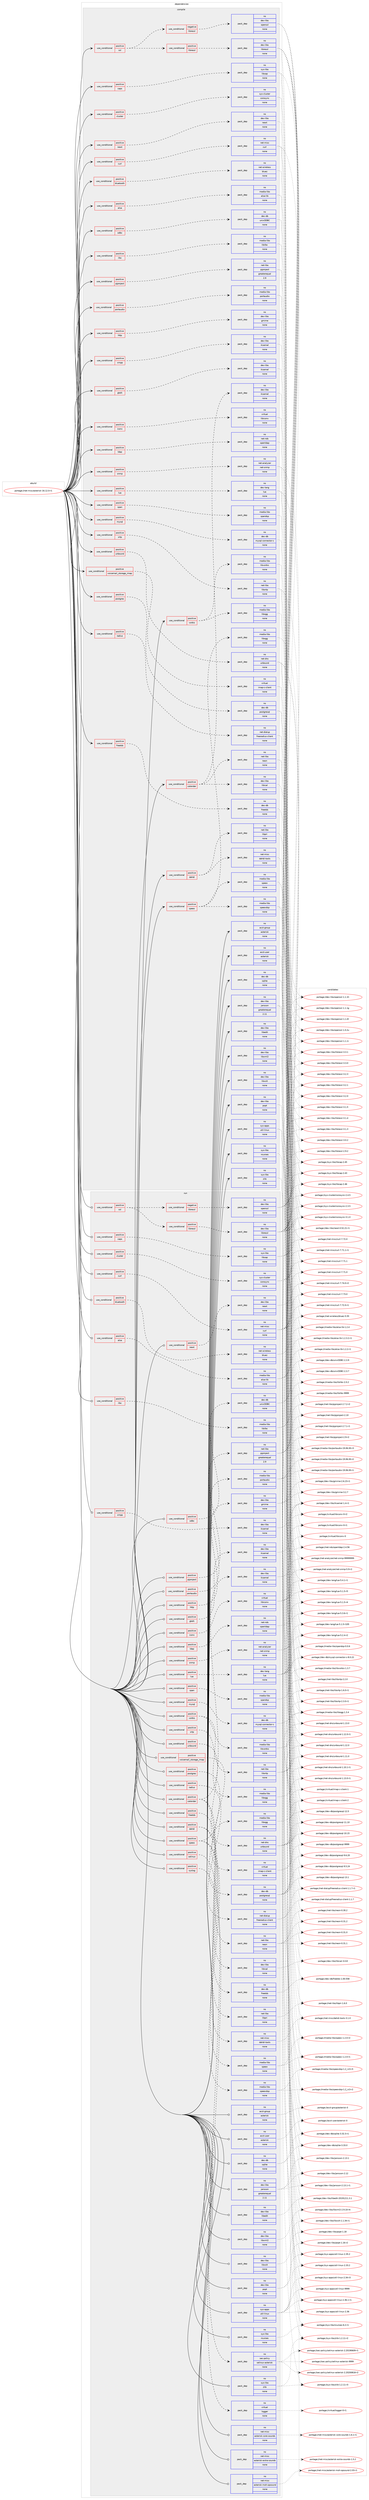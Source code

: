 digraph prolog {

# *************
# Graph options
# *************

newrank=true;
concentrate=true;
compound=true;
graph [rankdir=LR,fontname=Helvetica,fontsize=10,ranksep=1.5];#, ranksep=2.5, nodesep=0.2];
edge  [arrowhead=vee];
node  [fontname=Helvetica,fontsize=10];

# **********
# The ebuild
# **********

subgraph cluster_leftcol {
color=gray;
rank=same;
label=<<i>ebuild</i>>;
id [label="portage://net-misc/asterisk-16.12.0-r1", color=red, width=4, href="../net-misc/asterisk-16.12.0-r1.svg"];
}

# ****************
# The dependencies
# ****************

subgraph cluster_midcol {
color=gray;
label=<<i>dependencies</i>>;
subgraph cluster_compile {
fillcolor="#eeeeee";
style=filled;
label=<<i>compile</i>>;
subgraph cond2305 {
dependency8585 [label=<<TABLE BORDER="0" CELLBORDER="1" CELLSPACING="0" CELLPADDING="4"><TR><TD ROWSPAN="3" CELLPADDING="10">use_conditional</TD></TR><TR><TD>positive</TD></TR><TR><TD>alsa</TD></TR></TABLE>>, shape=none, color=red];
subgraph pack6175 {
dependency8586 [label=<<TABLE BORDER="0" CELLBORDER="1" CELLSPACING="0" CELLPADDING="4" WIDTH="220"><TR><TD ROWSPAN="6" CELLPADDING="30">pack_dep</TD></TR><TR><TD WIDTH="110">no</TD></TR><TR><TD>media-libs</TD></TR><TR><TD>alsa-lib</TD></TR><TR><TD>none</TD></TR><TR><TD></TD></TR></TABLE>>, shape=none, color=blue];
}
dependency8585:e -> dependency8586:w [weight=20,style="dashed",arrowhead="vee"];
}
id:e -> dependency8585:w [weight=20,style="solid",arrowhead="vee"];
subgraph cond2306 {
dependency8587 [label=<<TABLE BORDER="0" CELLBORDER="1" CELLSPACING="0" CELLPADDING="4"><TR><TD ROWSPAN="3" CELLPADDING="10">use_conditional</TD></TR><TR><TD>positive</TD></TR><TR><TD>bluetooth</TD></TR></TABLE>>, shape=none, color=red];
subgraph pack6176 {
dependency8588 [label=<<TABLE BORDER="0" CELLBORDER="1" CELLSPACING="0" CELLPADDING="4" WIDTH="220"><TR><TD ROWSPAN="6" CELLPADDING="30">pack_dep</TD></TR><TR><TD WIDTH="110">no</TD></TR><TR><TD>net-wireless</TD></TR><TR><TD>bluez</TD></TR><TR><TD>none</TD></TR><TR><TD></TD></TR></TABLE>>, shape=none, color=blue];
}
dependency8587:e -> dependency8588:w [weight=20,style="dashed",arrowhead="vee"];
}
id:e -> dependency8587:w [weight=20,style="solid",arrowhead="vee"];
subgraph cond2307 {
dependency8589 [label=<<TABLE BORDER="0" CELLBORDER="1" CELLSPACING="0" CELLPADDING="4"><TR><TD ROWSPAN="3" CELLPADDING="10">use_conditional</TD></TR><TR><TD>positive</TD></TR><TR><TD>calendar</TD></TR></TABLE>>, shape=none, color=red];
subgraph pack6177 {
dependency8590 [label=<<TABLE BORDER="0" CELLBORDER="1" CELLSPACING="0" CELLPADDING="4" WIDTH="220"><TR><TD ROWSPAN="6" CELLPADDING="30">pack_dep</TD></TR><TR><TD WIDTH="110">no</TD></TR><TR><TD>net-libs</TD></TR><TR><TD>neon</TD></TR><TR><TD>none</TD></TR><TR><TD></TD></TR></TABLE>>, shape=none, color=blue];
}
dependency8589:e -> dependency8590:w [weight=20,style="dashed",arrowhead="vee"];
subgraph pack6178 {
dependency8591 [label=<<TABLE BORDER="0" CELLBORDER="1" CELLSPACING="0" CELLPADDING="4" WIDTH="220"><TR><TD ROWSPAN="6" CELLPADDING="30">pack_dep</TD></TR><TR><TD WIDTH="110">no</TD></TR><TR><TD>dev-libs</TD></TR><TR><TD>libical</TD></TR><TR><TD>none</TD></TR><TR><TD></TD></TR></TABLE>>, shape=none, color=blue];
}
dependency8589:e -> dependency8591:w [weight=20,style="dashed",arrowhead="vee"];
subgraph pack6179 {
dependency8592 [label=<<TABLE BORDER="0" CELLBORDER="1" CELLSPACING="0" CELLPADDING="4" WIDTH="220"><TR><TD ROWSPAN="6" CELLPADDING="30">pack_dep</TD></TR><TR><TD WIDTH="110">no</TD></TR><TR><TD>dev-libs</TD></TR><TR><TD>iksemel</TD></TR><TR><TD>none</TD></TR><TR><TD></TD></TR></TABLE>>, shape=none, color=blue];
}
dependency8589:e -> dependency8592:w [weight=20,style="dashed",arrowhead="vee"];
}
id:e -> dependency8589:w [weight=20,style="solid",arrowhead="vee"];
subgraph cond2308 {
dependency8593 [label=<<TABLE BORDER="0" CELLBORDER="1" CELLSPACING="0" CELLPADDING="4"><TR><TD ROWSPAN="3" CELLPADDING="10">use_conditional</TD></TR><TR><TD>positive</TD></TR><TR><TD>caps</TD></TR></TABLE>>, shape=none, color=red];
subgraph pack6180 {
dependency8594 [label=<<TABLE BORDER="0" CELLBORDER="1" CELLSPACING="0" CELLPADDING="4" WIDTH="220"><TR><TD ROWSPAN="6" CELLPADDING="30">pack_dep</TD></TR><TR><TD WIDTH="110">no</TD></TR><TR><TD>sys-libs</TD></TR><TR><TD>libcap</TD></TR><TR><TD>none</TD></TR><TR><TD></TD></TR></TABLE>>, shape=none, color=blue];
}
dependency8593:e -> dependency8594:w [weight=20,style="dashed",arrowhead="vee"];
}
id:e -> dependency8593:w [weight=20,style="solid",arrowhead="vee"];
subgraph cond2309 {
dependency8595 [label=<<TABLE BORDER="0" CELLBORDER="1" CELLSPACING="0" CELLPADDING="4"><TR><TD ROWSPAN="3" CELLPADDING="10">use_conditional</TD></TR><TR><TD>positive</TD></TR><TR><TD>cluster</TD></TR></TABLE>>, shape=none, color=red];
subgraph pack6181 {
dependency8596 [label=<<TABLE BORDER="0" CELLBORDER="1" CELLSPACING="0" CELLPADDING="4" WIDTH="220"><TR><TD ROWSPAN="6" CELLPADDING="30">pack_dep</TD></TR><TR><TD WIDTH="110">no</TD></TR><TR><TD>sys-cluster</TD></TR><TR><TD>corosync</TD></TR><TR><TD>none</TD></TR><TR><TD></TD></TR></TABLE>>, shape=none, color=blue];
}
dependency8595:e -> dependency8596:w [weight=20,style="dashed",arrowhead="vee"];
}
id:e -> dependency8595:w [weight=20,style="solid",arrowhead="vee"];
subgraph cond2310 {
dependency8597 [label=<<TABLE BORDER="0" CELLBORDER="1" CELLSPACING="0" CELLPADDING="4"><TR><TD ROWSPAN="3" CELLPADDING="10">use_conditional</TD></TR><TR><TD>positive</TD></TR><TR><TD>curl</TD></TR></TABLE>>, shape=none, color=red];
subgraph pack6182 {
dependency8598 [label=<<TABLE BORDER="0" CELLBORDER="1" CELLSPACING="0" CELLPADDING="4" WIDTH="220"><TR><TD ROWSPAN="6" CELLPADDING="30">pack_dep</TD></TR><TR><TD WIDTH="110">no</TD></TR><TR><TD>net-misc</TD></TR><TR><TD>curl</TD></TR><TR><TD>none</TD></TR><TR><TD></TD></TR></TABLE>>, shape=none, color=blue];
}
dependency8597:e -> dependency8598:w [weight=20,style="dashed",arrowhead="vee"];
}
id:e -> dependency8597:w [weight=20,style="solid",arrowhead="vee"];
subgraph cond2311 {
dependency8599 [label=<<TABLE BORDER="0" CELLBORDER="1" CELLSPACING="0" CELLPADDING="4"><TR><TD ROWSPAN="3" CELLPADDING="10">use_conditional</TD></TR><TR><TD>positive</TD></TR><TR><TD>dahdi</TD></TR></TABLE>>, shape=none, color=red];
subgraph pack6183 {
dependency8600 [label=<<TABLE BORDER="0" CELLBORDER="1" CELLSPACING="0" CELLPADDING="4" WIDTH="220"><TR><TD ROWSPAN="6" CELLPADDING="30">pack_dep</TD></TR><TR><TD WIDTH="110">no</TD></TR><TR><TD>net-libs</TD></TR><TR><TD>libpri</TD></TR><TR><TD>none</TD></TR><TR><TD></TD></TR></TABLE>>, shape=none, color=blue];
}
dependency8599:e -> dependency8600:w [weight=20,style="dashed",arrowhead="vee"];
subgraph pack6184 {
dependency8601 [label=<<TABLE BORDER="0" CELLBORDER="1" CELLSPACING="0" CELLPADDING="4" WIDTH="220"><TR><TD ROWSPAN="6" CELLPADDING="30">pack_dep</TD></TR><TR><TD WIDTH="110">no</TD></TR><TR><TD>net-misc</TD></TR><TR><TD>dahdi-tools</TD></TR><TR><TD>none</TD></TR><TR><TD></TD></TR></TABLE>>, shape=none, color=blue];
}
dependency8599:e -> dependency8601:w [weight=20,style="dashed",arrowhead="vee"];
}
id:e -> dependency8599:w [weight=20,style="solid",arrowhead="vee"];
subgraph cond2312 {
dependency8602 [label=<<TABLE BORDER="0" CELLBORDER="1" CELLSPACING="0" CELLPADDING="4"><TR><TD ROWSPAN="3" CELLPADDING="10">use_conditional</TD></TR><TR><TD>positive</TD></TR><TR><TD>freetds</TD></TR></TABLE>>, shape=none, color=red];
subgraph pack6185 {
dependency8603 [label=<<TABLE BORDER="0" CELLBORDER="1" CELLSPACING="0" CELLPADDING="4" WIDTH="220"><TR><TD ROWSPAN="6" CELLPADDING="30">pack_dep</TD></TR><TR><TD WIDTH="110">no</TD></TR><TR><TD>dev-db</TD></TR><TR><TD>freetds</TD></TR><TR><TD>none</TD></TR><TR><TD></TD></TR></TABLE>>, shape=none, color=blue];
}
dependency8602:e -> dependency8603:w [weight=20,style="dashed",arrowhead="vee"];
}
id:e -> dependency8602:w [weight=20,style="solid",arrowhead="vee"];
subgraph cond2313 {
dependency8604 [label=<<TABLE BORDER="0" CELLBORDER="1" CELLSPACING="0" CELLPADDING="4"><TR><TD ROWSPAN="3" CELLPADDING="10">use_conditional</TD></TR><TR><TD>positive</TD></TR><TR><TD>gtalk</TD></TR></TABLE>>, shape=none, color=red];
subgraph pack6186 {
dependency8605 [label=<<TABLE BORDER="0" CELLBORDER="1" CELLSPACING="0" CELLPADDING="4" WIDTH="220"><TR><TD ROWSPAN="6" CELLPADDING="30">pack_dep</TD></TR><TR><TD WIDTH="110">no</TD></TR><TR><TD>dev-libs</TD></TR><TR><TD>iksemel</TD></TR><TR><TD>none</TD></TR><TR><TD></TD></TR></TABLE>>, shape=none, color=blue];
}
dependency8604:e -> dependency8605:w [weight=20,style="dashed",arrowhead="vee"];
}
id:e -> dependency8604:w [weight=20,style="solid",arrowhead="vee"];
subgraph cond2314 {
dependency8606 [label=<<TABLE BORDER="0" CELLBORDER="1" CELLSPACING="0" CELLPADDING="4"><TR><TD ROWSPAN="3" CELLPADDING="10">use_conditional</TD></TR><TR><TD>positive</TD></TR><TR><TD>http</TD></TR></TABLE>>, shape=none, color=red];
subgraph pack6187 {
dependency8607 [label=<<TABLE BORDER="0" CELLBORDER="1" CELLSPACING="0" CELLPADDING="4" WIDTH="220"><TR><TD ROWSPAN="6" CELLPADDING="30">pack_dep</TD></TR><TR><TD WIDTH="110">no</TD></TR><TR><TD>dev-libs</TD></TR><TR><TD>gmime</TD></TR><TR><TD>none</TD></TR><TR><TD></TD></TR></TABLE>>, shape=none, color=blue];
}
dependency8606:e -> dependency8607:w [weight=20,style="dashed",arrowhead="vee"];
}
id:e -> dependency8606:w [weight=20,style="solid",arrowhead="vee"];
subgraph cond2315 {
dependency8608 [label=<<TABLE BORDER="0" CELLBORDER="1" CELLSPACING="0" CELLPADDING="4"><TR><TD ROWSPAN="3" CELLPADDING="10">use_conditional</TD></TR><TR><TD>positive</TD></TR><TR><TD>iconv</TD></TR></TABLE>>, shape=none, color=red];
subgraph pack6188 {
dependency8609 [label=<<TABLE BORDER="0" CELLBORDER="1" CELLSPACING="0" CELLPADDING="4" WIDTH="220"><TR><TD ROWSPAN="6" CELLPADDING="30">pack_dep</TD></TR><TR><TD WIDTH="110">no</TD></TR><TR><TD>virtual</TD></TR><TR><TD>libiconv</TD></TR><TR><TD>none</TD></TR><TR><TD></TD></TR></TABLE>>, shape=none, color=blue];
}
dependency8608:e -> dependency8609:w [weight=20,style="dashed",arrowhead="vee"];
}
id:e -> dependency8608:w [weight=20,style="solid",arrowhead="vee"];
subgraph cond2316 {
dependency8610 [label=<<TABLE BORDER="0" CELLBORDER="1" CELLSPACING="0" CELLPADDING="4"><TR><TD ROWSPAN="3" CELLPADDING="10">use_conditional</TD></TR><TR><TD>positive</TD></TR><TR><TD>ilbc</TD></TR></TABLE>>, shape=none, color=red];
subgraph pack6189 {
dependency8611 [label=<<TABLE BORDER="0" CELLBORDER="1" CELLSPACING="0" CELLPADDING="4" WIDTH="220"><TR><TD ROWSPAN="6" CELLPADDING="30">pack_dep</TD></TR><TR><TD WIDTH="110">no</TD></TR><TR><TD>media-libs</TD></TR><TR><TD>libilbc</TD></TR><TR><TD>none</TD></TR><TR><TD></TD></TR></TABLE>>, shape=none, color=blue];
}
dependency8610:e -> dependency8611:w [weight=20,style="dashed",arrowhead="vee"];
}
id:e -> dependency8610:w [weight=20,style="solid",arrowhead="vee"];
subgraph cond2317 {
dependency8612 [label=<<TABLE BORDER="0" CELLBORDER="1" CELLSPACING="0" CELLPADDING="4"><TR><TD ROWSPAN="3" CELLPADDING="10">use_conditional</TD></TR><TR><TD>positive</TD></TR><TR><TD>ldap</TD></TR></TABLE>>, shape=none, color=red];
subgraph pack6190 {
dependency8613 [label=<<TABLE BORDER="0" CELLBORDER="1" CELLSPACING="0" CELLPADDING="4" WIDTH="220"><TR><TD ROWSPAN="6" CELLPADDING="30">pack_dep</TD></TR><TR><TD WIDTH="110">no</TD></TR><TR><TD>net-nds</TD></TR><TR><TD>openldap</TD></TR><TR><TD>none</TD></TR><TR><TD></TD></TR></TABLE>>, shape=none, color=blue];
}
dependency8612:e -> dependency8613:w [weight=20,style="dashed",arrowhead="vee"];
}
id:e -> dependency8612:w [weight=20,style="solid",arrowhead="vee"];
subgraph cond2318 {
dependency8614 [label=<<TABLE BORDER="0" CELLBORDER="1" CELLSPACING="0" CELLPADDING="4"><TR><TD ROWSPAN="3" CELLPADDING="10">use_conditional</TD></TR><TR><TD>positive</TD></TR><TR><TD>lua</TD></TR></TABLE>>, shape=none, color=red];
subgraph pack6191 {
dependency8615 [label=<<TABLE BORDER="0" CELLBORDER="1" CELLSPACING="0" CELLPADDING="4" WIDTH="220"><TR><TD ROWSPAN="6" CELLPADDING="30">pack_dep</TD></TR><TR><TD WIDTH="110">no</TD></TR><TR><TD>dev-lang</TD></TR><TR><TD>lua</TD></TR><TR><TD>none</TD></TR><TR><TD></TD></TR></TABLE>>, shape=none, color=blue];
}
dependency8614:e -> dependency8615:w [weight=20,style="dashed",arrowhead="vee"];
}
id:e -> dependency8614:w [weight=20,style="solid",arrowhead="vee"];
subgraph cond2319 {
dependency8616 [label=<<TABLE BORDER="0" CELLBORDER="1" CELLSPACING="0" CELLPADDING="4"><TR><TD ROWSPAN="3" CELLPADDING="10">use_conditional</TD></TR><TR><TD>positive</TD></TR><TR><TD>mysql</TD></TR></TABLE>>, shape=none, color=red];
subgraph pack6192 {
dependency8617 [label=<<TABLE BORDER="0" CELLBORDER="1" CELLSPACING="0" CELLPADDING="4" WIDTH="220"><TR><TD ROWSPAN="6" CELLPADDING="30">pack_dep</TD></TR><TR><TD WIDTH="110">no</TD></TR><TR><TD>dev-db</TD></TR><TR><TD>mysql-connector-c</TD></TR><TR><TD>none</TD></TR><TR><TD></TD></TR></TABLE>>, shape=none, color=blue];
}
dependency8616:e -> dependency8617:w [weight=20,style="dashed",arrowhead="vee"];
}
id:e -> dependency8616:w [weight=20,style="solid",arrowhead="vee"];
subgraph cond2320 {
dependency8618 [label=<<TABLE BORDER="0" CELLBORDER="1" CELLSPACING="0" CELLPADDING="4"><TR><TD ROWSPAN="3" CELLPADDING="10">use_conditional</TD></TR><TR><TD>positive</TD></TR><TR><TD>newt</TD></TR></TABLE>>, shape=none, color=red];
subgraph pack6193 {
dependency8619 [label=<<TABLE BORDER="0" CELLBORDER="1" CELLSPACING="0" CELLPADDING="4" WIDTH="220"><TR><TD ROWSPAN="6" CELLPADDING="30">pack_dep</TD></TR><TR><TD WIDTH="110">no</TD></TR><TR><TD>dev-libs</TD></TR><TR><TD>newt</TD></TR><TR><TD>none</TD></TR><TR><TD></TD></TR></TABLE>>, shape=none, color=blue];
}
dependency8618:e -> dependency8619:w [weight=20,style="dashed",arrowhead="vee"];
}
id:e -> dependency8618:w [weight=20,style="solid",arrowhead="vee"];
subgraph cond2321 {
dependency8620 [label=<<TABLE BORDER="0" CELLBORDER="1" CELLSPACING="0" CELLPADDING="4"><TR><TD ROWSPAN="3" CELLPADDING="10">use_conditional</TD></TR><TR><TD>positive</TD></TR><TR><TD>odbc</TD></TR></TABLE>>, shape=none, color=red];
subgraph pack6194 {
dependency8621 [label=<<TABLE BORDER="0" CELLBORDER="1" CELLSPACING="0" CELLPADDING="4" WIDTH="220"><TR><TD ROWSPAN="6" CELLPADDING="30">pack_dep</TD></TR><TR><TD WIDTH="110">no</TD></TR><TR><TD>dev-db</TD></TR><TR><TD>unixODBC</TD></TR><TR><TD>none</TD></TR><TR><TD></TD></TR></TABLE>>, shape=none, color=blue];
}
dependency8620:e -> dependency8621:w [weight=20,style="dashed",arrowhead="vee"];
}
id:e -> dependency8620:w [weight=20,style="solid",arrowhead="vee"];
subgraph cond2322 {
dependency8622 [label=<<TABLE BORDER="0" CELLBORDER="1" CELLSPACING="0" CELLPADDING="4"><TR><TD ROWSPAN="3" CELLPADDING="10">use_conditional</TD></TR><TR><TD>positive</TD></TR><TR><TD>pjproject</TD></TR></TABLE>>, shape=none, color=red];
subgraph pack6195 {
dependency8623 [label=<<TABLE BORDER="0" CELLBORDER="1" CELLSPACING="0" CELLPADDING="4" WIDTH="220"><TR><TD ROWSPAN="6" CELLPADDING="30">pack_dep</TD></TR><TR><TD WIDTH="110">no</TD></TR><TR><TD>net-libs</TD></TR><TR><TD>pjproject</TD></TR><TR><TD>greaterequal</TD></TR><TR><TD>2.9</TD></TR></TABLE>>, shape=none, color=blue];
}
dependency8622:e -> dependency8623:w [weight=20,style="dashed",arrowhead="vee"];
}
id:e -> dependency8622:w [weight=20,style="solid",arrowhead="vee"];
subgraph cond2323 {
dependency8624 [label=<<TABLE BORDER="0" CELLBORDER="1" CELLSPACING="0" CELLPADDING="4"><TR><TD ROWSPAN="3" CELLPADDING="10">use_conditional</TD></TR><TR><TD>positive</TD></TR><TR><TD>portaudio</TD></TR></TABLE>>, shape=none, color=red];
subgraph pack6196 {
dependency8625 [label=<<TABLE BORDER="0" CELLBORDER="1" CELLSPACING="0" CELLPADDING="4" WIDTH="220"><TR><TD ROWSPAN="6" CELLPADDING="30">pack_dep</TD></TR><TR><TD WIDTH="110">no</TD></TR><TR><TD>media-libs</TD></TR><TR><TD>portaudio</TD></TR><TR><TD>none</TD></TR><TR><TD></TD></TR></TABLE>>, shape=none, color=blue];
}
dependency8624:e -> dependency8625:w [weight=20,style="dashed",arrowhead="vee"];
}
id:e -> dependency8624:w [weight=20,style="solid",arrowhead="vee"];
subgraph cond2324 {
dependency8626 [label=<<TABLE BORDER="0" CELLBORDER="1" CELLSPACING="0" CELLPADDING="4"><TR><TD ROWSPAN="3" CELLPADDING="10">use_conditional</TD></TR><TR><TD>positive</TD></TR><TR><TD>postgres</TD></TR></TABLE>>, shape=none, color=red];
subgraph pack6197 {
dependency8627 [label=<<TABLE BORDER="0" CELLBORDER="1" CELLSPACING="0" CELLPADDING="4" WIDTH="220"><TR><TD ROWSPAN="6" CELLPADDING="30">pack_dep</TD></TR><TR><TD WIDTH="110">no</TD></TR><TR><TD>dev-db</TD></TR><TR><TD>postgresql</TD></TR><TR><TD>none</TD></TR><TR><TD></TD></TR></TABLE>>, shape=none, color=blue];
}
dependency8626:e -> dependency8627:w [weight=20,style="dashed",arrowhead="vee"];
}
id:e -> dependency8626:w [weight=20,style="solid",arrowhead="vee"];
subgraph cond2325 {
dependency8628 [label=<<TABLE BORDER="0" CELLBORDER="1" CELLSPACING="0" CELLPADDING="4"><TR><TD ROWSPAN="3" CELLPADDING="10">use_conditional</TD></TR><TR><TD>positive</TD></TR><TR><TD>radius</TD></TR></TABLE>>, shape=none, color=red];
subgraph pack6198 {
dependency8629 [label=<<TABLE BORDER="0" CELLBORDER="1" CELLSPACING="0" CELLPADDING="4" WIDTH="220"><TR><TD ROWSPAN="6" CELLPADDING="30">pack_dep</TD></TR><TR><TD WIDTH="110">no</TD></TR><TR><TD>net-dialup</TD></TR><TR><TD>freeradius-client</TD></TR><TR><TD>none</TD></TR><TR><TD></TD></TR></TABLE>>, shape=none, color=blue];
}
dependency8628:e -> dependency8629:w [weight=20,style="dashed",arrowhead="vee"];
}
id:e -> dependency8628:w [weight=20,style="solid",arrowhead="vee"];
subgraph cond2326 {
dependency8630 [label=<<TABLE BORDER="0" CELLBORDER="1" CELLSPACING="0" CELLPADDING="4"><TR><TD ROWSPAN="3" CELLPADDING="10">use_conditional</TD></TR><TR><TD>positive</TD></TR><TR><TD>snmp</TD></TR></TABLE>>, shape=none, color=red];
subgraph pack6199 {
dependency8631 [label=<<TABLE BORDER="0" CELLBORDER="1" CELLSPACING="0" CELLPADDING="4" WIDTH="220"><TR><TD ROWSPAN="6" CELLPADDING="30">pack_dep</TD></TR><TR><TD WIDTH="110">no</TD></TR><TR><TD>net-analyzer</TD></TR><TR><TD>net-snmp</TD></TR><TR><TD>none</TD></TR><TR><TD></TD></TR></TABLE>>, shape=none, color=blue];
}
dependency8630:e -> dependency8631:w [weight=20,style="dashed",arrowhead="vee"];
}
id:e -> dependency8630:w [weight=20,style="solid",arrowhead="vee"];
subgraph cond2327 {
dependency8632 [label=<<TABLE BORDER="0" CELLBORDER="1" CELLSPACING="0" CELLPADDING="4"><TR><TD ROWSPAN="3" CELLPADDING="10">use_conditional</TD></TR><TR><TD>positive</TD></TR><TR><TD>span</TD></TR></TABLE>>, shape=none, color=red];
subgraph pack6200 {
dependency8633 [label=<<TABLE BORDER="0" CELLBORDER="1" CELLSPACING="0" CELLPADDING="4" WIDTH="220"><TR><TD ROWSPAN="6" CELLPADDING="30">pack_dep</TD></TR><TR><TD WIDTH="110">no</TD></TR><TR><TD>media-libs</TD></TR><TR><TD>spandsp</TD></TR><TR><TD>none</TD></TR><TR><TD></TD></TR></TABLE>>, shape=none, color=blue];
}
dependency8632:e -> dependency8633:w [weight=20,style="dashed",arrowhead="vee"];
}
id:e -> dependency8632:w [weight=20,style="solid",arrowhead="vee"];
subgraph cond2328 {
dependency8634 [label=<<TABLE BORDER="0" CELLBORDER="1" CELLSPACING="0" CELLPADDING="4"><TR><TD ROWSPAN="3" CELLPADDING="10">use_conditional</TD></TR><TR><TD>positive</TD></TR><TR><TD>speex</TD></TR></TABLE>>, shape=none, color=red];
subgraph pack6201 {
dependency8635 [label=<<TABLE BORDER="0" CELLBORDER="1" CELLSPACING="0" CELLPADDING="4" WIDTH="220"><TR><TD ROWSPAN="6" CELLPADDING="30">pack_dep</TD></TR><TR><TD WIDTH="110">no</TD></TR><TR><TD>media-libs</TD></TR><TR><TD>libogg</TD></TR><TR><TD>none</TD></TR><TR><TD></TD></TR></TABLE>>, shape=none, color=blue];
}
dependency8634:e -> dependency8635:w [weight=20,style="dashed",arrowhead="vee"];
subgraph pack6202 {
dependency8636 [label=<<TABLE BORDER="0" CELLBORDER="1" CELLSPACING="0" CELLPADDING="4" WIDTH="220"><TR><TD ROWSPAN="6" CELLPADDING="30">pack_dep</TD></TR><TR><TD WIDTH="110">no</TD></TR><TR><TD>media-libs</TD></TR><TR><TD>speex</TD></TR><TR><TD>none</TD></TR><TR><TD></TD></TR></TABLE>>, shape=none, color=blue];
}
dependency8634:e -> dependency8636:w [weight=20,style="dashed",arrowhead="vee"];
subgraph pack6203 {
dependency8637 [label=<<TABLE BORDER="0" CELLBORDER="1" CELLSPACING="0" CELLPADDING="4" WIDTH="220"><TR><TD ROWSPAN="6" CELLPADDING="30">pack_dep</TD></TR><TR><TD WIDTH="110">no</TD></TR><TR><TD>media-libs</TD></TR><TR><TD>speexdsp</TD></TR><TR><TD>none</TD></TR><TR><TD></TD></TR></TABLE>>, shape=none, color=blue];
}
dependency8634:e -> dependency8637:w [weight=20,style="dashed",arrowhead="vee"];
}
id:e -> dependency8634:w [weight=20,style="solid",arrowhead="vee"];
subgraph cond2329 {
dependency8638 [label=<<TABLE BORDER="0" CELLBORDER="1" CELLSPACING="0" CELLPADDING="4"><TR><TD ROWSPAN="3" CELLPADDING="10">use_conditional</TD></TR><TR><TD>positive</TD></TR><TR><TD>srtp</TD></TR></TABLE>>, shape=none, color=red];
subgraph pack6204 {
dependency8639 [label=<<TABLE BORDER="0" CELLBORDER="1" CELLSPACING="0" CELLPADDING="4" WIDTH="220"><TR><TD ROWSPAN="6" CELLPADDING="30">pack_dep</TD></TR><TR><TD WIDTH="110">no</TD></TR><TR><TD>net-libs</TD></TR><TR><TD>libsrtp</TD></TR><TR><TD>none</TD></TR><TR><TD></TD></TR></TABLE>>, shape=none, color=blue];
}
dependency8638:e -> dependency8639:w [weight=20,style="dashed",arrowhead="vee"];
}
id:e -> dependency8638:w [weight=20,style="solid",arrowhead="vee"];
subgraph cond2330 {
dependency8640 [label=<<TABLE BORDER="0" CELLBORDER="1" CELLSPACING="0" CELLPADDING="4"><TR><TD ROWSPAN="3" CELLPADDING="10">use_conditional</TD></TR><TR><TD>positive</TD></TR><TR><TD>ssl</TD></TR></TABLE>>, shape=none, color=red];
subgraph cond2331 {
dependency8641 [label=<<TABLE BORDER="0" CELLBORDER="1" CELLSPACING="0" CELLPADDING="4"><TR><TD ROWSPAN="3" CELLPADDING="10">use_conditional</TD></TR><TR><TD>negative</TD></TR><TR><TD>libressl</TD></TR></TABLE>>, shape=none, color=red];
subgraph pack6205 {
dependency8642 [label=<<TABLE BORDER="0" CELLBORDER="1" CELLSPACING="0" CELLPADDING="4" WIDTH="220"><TR><TD ROWSPAN="6" CELLPADDING="30">pack_dep</TD></TR><TR><TD WIDTH="110">no</TD></TR><TR><TD>dev-libs</TD></TR><TR><TD>openssl</TD></TR><TR><TD>none</TD></TR><TR><TD></TD></TR></TABLE>>, shape=none, color=blue];
}
dependency8641:e -> dependency8642:w [weight=20,style="dashed",arrowhead="vee"];
}
dependency8640:e -> dependency8641:w [weight=20,style="dashed",arrowhead="vee"];
subgraph cond2332 {
dependency8643 [label=<<TABLE BORDER="0" CELLBORDER="1" CELLSPACING="0" CELLPADDING="4"><TR><TD ROWSPAN="3" CELLPADDING="10">use_conditional</TD></TR><TR><TD>positive</TD></TR><TR><TD>libressl</TD></TR></TABLE>>, shape=none, color=red];
subgraph pack6206 {
dependency8644 [label=<<TABLE BORDER="0" CELLBORDER="1" CELLSPACING="0" CELLPADDING="4" WIDTH="220"><TR><TD ROWSPAN="6" CELLPADDING="30">pack_dep</TD></TR><TR><TD WIDTH="110">no</TD></TR><TR><TD>dev-libs</TD></TR><TR><TD>libressl</TD></TR><TR><TD>none</TD></TR><TR><TD></TD></TR></TABLE>>, shape=none, color=blue];
}
dependency8643:e -> dependency8644:w [weight=20,style="dashed",arrowhead="vee"];
}
dependency8640:e -> dependency8643:w [weight=20,style="dashed",arrowhead="vee"];
}
id:e -> dependency8640:w [weight=20,style="solid",arrowhead="vee"];
subgraph cond2333 {
dependency8645 [label=<<TABLE BORDER="0" CELLBORDER="1" CELLSPACING="0" CELLPADDING="4"><TR><TD ROWSPAN="3" CELLPADDING="10">use_conditional</TD></TR><TR><TD>positive</TD></TR><TR><TD>unbound</TD></TR></TABLE>>, shape=none, color=red];
subgraph pack6207 {
dependency8646 [label=<<TABLE BORDER="0" CELLBORDER="1" CELLSPACING="0" CELLPADDING="4" WIDTH="220"><TR><TD ROWSPAN="6" CELLPADDING="30">pack_dep</TD></TR><TR><TD WIDTH="110">no</TD></TR><TR><TD>net-dns</TD></TR><TR><TD>unbound</TD></TR><TR><TD>none</TD></TR><TR><TD></TD></TR></TABLE>>, shape=none, color=blue];
}
dependency8645:e -> dependency8646:w [weight=20,style="dashed",arrowhead="vee"];
}
id:e -> dependency8645:w [weight=20,style="solid",arrowhead="vee"];
subgraph cond2334 {
dependency8647 [label=<<TABLE BORDER="0" CELLBORDER="1" CELLSPACING="0" CELLPADDING="4"><TR><TD ROWSPAN="3" CELLPADDING="10">use_conditional</TD></TR><TR><TD>positive</TD></TR><TR><TD>voicemail_storage_imap</TD></TR></TABLE>>, shape=none, color=red];
subgraph pack6208 {
dependency8648 [label=<<TABLE BORDER="0" CELLBORDER="1" CELLSPACING="0" CELLPADDING="4" WIDTH="220"><TR><TD ROWSPAN="6" CELLPADDING="30">pack_dep</TD></TR><TR><TD WIDTH="110">no</TD></TR><TR><TD>virtual</TD></TR><TR><TD>imap-c-client</TD></TR><TR><TD>none</TD></TR><TR><TD></TD></TR></TABLE>>, shape=none, color=blue];
}
dependency8647:e -> dependency8648:w [weight=20,style="dashed",arrowhead="vee"];
}
id:e -> dependency8647:w [weight=20,style="solid",arrowhead="vee"];
subgraph cond2335 {
dependency8649 [label=<<TABLE BORDER="0" CELLBORDER="1" CELLSPACING="0" CELLPADDING="4"><TR><TD ROWSPAN="3" CELLPADDING="10">use_conditional</TD></TR><TR><TD>positive</TD></TR><TR><TD>vorbis</TD></TR></TABLE>>, shape=none, color=red];
subgraph pack6209 {
dependency8650 [label=<<TABLE BORDER="0" CELLBORDER="1" CELLSPACING="0" CELLPADDING="4" WIDTH="220"><TR><TD ROWSPAN="6" CELLPADDING="30">pack_dep</TD></TR><TR><TD WIDTH="110">no</TD></TR><TR><TD>media-libs</TD></TR><TR><TD>libogg</TD></TR><TR><TD>none</TD></TR><TR><TD></TD></TR></TABLE>>, shape=none, color=blue];
}
dependency8649:e -> dependency8650:w [weight=20,style="dashed",arrowhead="vee"];
subgraph pack6210 {
dependency8651 [label=<<TABLE BORDER="0" CELLBORDER="1" CELLSPACING="0" CELLPADDING="4" WIDTH="220"><TR><TD ROWSPAN="6" CELLPADDING="30">pack_dep</TD></TR><TR><TD WIDTH="110">no</TD></TR><TR><TD>media-libs</TD></TR><TR><TD>libvorbis</TD></TR><TR><TD>none</TD></TR><TR><TD></TD></TR></TABLE>>, shape=none, color=blue];
}
dependency8649:e -> dependency8651:w [weight=20,style="dashed",arrowhead="vee"];
}
id:e -> dependency8649:w [weight=20,style="solid",arrowhead="vee"];
subgraph cond2336 {
dependency8652 [label=<<TABLE BORDER="0" CELLBORDER="1" CELLSPACING="0" CELLPADDING="4"><TR><TD ROWSPAN="3" CELLPADDING="10">use_conditional</TD></TR><TR><TD>positive</TD></TR><TR><TD>xmpp</TD></TR></TABLE>>, shape=none, color=red];
subgraph pack6211 {
dependency8653 [label=<<TABLE BORDER="0" CELLBORDER="1" CELLSPACING="0" CELLPADDING="4" WIDTH="220"><TR><TD ROWSPAN="6" CELLPADDING="30">pack_dep</TD></TR><TR><TD WIDTH="110">no</TD></TR><TR><TD>dev-libs</TD></TR><TR><TD>iksemel</TD></TR><TR><TD>none</TD></TR><TR><TD></TD></TR></TABLE>>, shape=none, color=blue];
}
dependency8652:e -> dependency8653:w [weight=20,style="dashed",arrowhead="vee"];
}
id:e -> dependency8652:w [weight=20,style="solid",arrowhead="vee"];
subgraph pack6212 {
dependency8654 [label=<<TABLE BORDER="0" CELLBORDER="1" CELLSPACING="0" CELLPADDING="4" WIDTH="220"><TR><TD ROWSPAN="6" CELLPADDING="30">pack_dep</TD></TR><TR><TD WIDTH="110">no</TD></TR><TR><TD>acct-group</TD></TR><TR><TD>asterisk</TD></TR><TR><TD>none</TD></TR><TR><TD></TD></TR></TABLE>>, shape=none, color=blue];
}
id:e -> dependency8654:w [weight=20,style="solid",arrowhead="vee"];
subgraph pack6213 {
dependency8655 [label=<<TABLE BORDER="0" CELLBORDER="1" CELLSPACING="0" CELLPADDING="4" WIDTH="220"><TR><TD ROWSPAN="6" CELLPADDING="30">pack_dep</TD></TR><TR><TD WIDTH="110">no</TD></TR><TR><TD>acct-user</TD></TR><TR><TD>asterisk</TD></TR><TR><TD>none</TD></TR><TR><TD></TD></TR></TABLE>>, shape=none, color=blue];
}
id:e -> dependency8655:w [weight=20,style="solid",arrowhead="vee"];
subgraph pack6214 {
dependency8656 [label=<<TABLE BORDER="0" CELLBORDER="1" CELLSPACING="0" CELLPADDING="4" WIDTH="220"><TR><TD ROWSPAN="6" CELLPADDING="30">pack_dep</TD></TR><TR><TD WIDTH="110">no</TD></TR><TR><TD>dev-db</TD></TR><TR><TD>sqlite</TD></TR><TR><TD>none</TD></TR><TR><TD></TD></TR></TABLE>>, shape=none, color=blue];
}
id:e -> dependency8656:w [weight=20,style="solid",arrowhead="vee"];
subgraph pack6215 {
dependency8657 [label=<<TABLE BORDER="0" CELLBORDER="1" CELLSPACING="0" CELLPADDING="4" WIDTH="220"><TR><TD ROWSPAN="6" CELLPADDING="30">pack_dep</TD></TR><TR><TD WIDTH="110">no</TD></TR><TR><TD>dev-libs</TD></TR><TR><TD>jansson</TD></TR><TR><TD>greaterequal</TD></TR><TR><TD>2.11</TD></TR></TABLE>>, shape=none, color=blue];
}
id:e -> dependency8657:w [weight=20,style="solid",arrowhead="vee"];
subgraph pack6216 {
dependency8658 [label=<<TABLE BORDER="0" CELLBORDER="1" CELLSPACING="0" CELLPADDING="4" WIDTH="220"><TR><TD ROWSPAN="6" CELLPADDING="30">pack_dep</TD></TR><TR><TD WIDTH="110">no</TD></TR><TR><TD>dev-libs</TD></TR><TR><TD>libedit</TD></TR><TR><TD>none</TD></TR><TR><TD></TD></TR></TABLE>>, shape=none, color=blue];
}
id:e -> dependency8658:w [weight=20,style="solid",arrowhead="vee"];
subgraph pack6217 {
dependency8659 [label=<<TABLE BORDER="0" CELLBORDER="1" CELLSPACING="0" CELLPADDING="4" WIDTH="220"><TR><TD ROWSPAN="6" CELLPADDING="30">pack_dep</TD></TR><TR><TD WIDTH="110">no</TD></TR><TR><TD>dev-libs</TD></TR><TR><TD>libxml2</TD></TR><TR><TD>none</TD></TR><TR><TD></TD></TR></TABLE>>, shape=none, color=blue];
}
id:e -> dependency8659:w [weight=20,style="solid",arrowhead="vee"];
subgraph pack6218 {
dependency8660 [label=<<TABLE BORDER="0" CELLBORDER="1" CELLSPACING="0" CELLPADDING="4" WIDTH="220"><TR><TD ROWSPAN="6" CELLPADDING="30">pack_dep</TD></TR><TR><TD WIDTH="110">no</TD></TR><TR><TD>dev-libs</TD></TR><TR><TD>libxslt</TD></TR><TR><TD>none</TD></TR><TR><TD></TD></TR></TABLE>>, shape=none, color=blue];
}
id:e -> dependency8660:w [weight=20,style="solid",arrowhead="vee"];
subgraph pack6219 {
dependency8661 [label=<<TABLE BORDER="0" CELLBORDER="1" CELLSPACING="0" CELLPADDING="4" WIDTH="220"><TR><TD ROWSPAN="6" CELLPADDING="30">pack_dep</TD></TR><TR><TD WIDTH="110">no</TD></TR><TR><TD>dev-libs</TD></TR><TR><TD>popt</TD></TR><TR><TD>none</TD></TR><TR><TD></TD></TR></TABLE>>, shape=none, color=blue];
}
id:e -> dependency8661:w [weight=20,style="solid",arrowhead="vee"];
subgraph pack6220 {
dependency8662 [label=<<TABLE BORDER="0" CELLBORDER="1" CELLSPACING="0" CELLPADDING="4" WIDTH="220"><TR><TD ROWSPAN="6" CELLPADDING="30">pack_dep</TD></TR><TR><TD WIDTH="110">no</TD></TR><TR><TD>sys-apps</TD></TR><TR><TD>util-linux</TD></TR><TR><TD>none</TD></TR><TR><TD></TD></TR></TABLE>>, shape=none, color=blue];
}
id:e -> dependency8662:w [weight=20,style="solid",arrowhead="vee"];
subgraph pack6221 {
dependency8663 [label=<<TABLE BORDER="0" CELLBORDER="1" CELLSPACING="0" CELLPADDING="4" WIDTH="220"><TR><TD ROWSPAN="6" CELLPADDING="30">pack_dep</TD></TR><TR><TD WIDTH="110">no</TD></TR><TR><TD>sys-libs</TD></TR><TR><TD>ncurses</TD></TR><TR><TD>none</TD></TR><TR><TD></TD></TR></TABLE>>, shape=none, color=blue];
}
id:e -> dependency8663:w [weight=20,style="solid",arrowhead="vee"];
subgraph pack6222 {
dependency8664 [label=<<TABLE BORDER="0" CELLBORDER="1" CELLSPACING="0" CELLPADDING="4" WIDTH="220"><TR><TD ROWSPAN="6" CELLPADDING="30">pack_dep</TD></TR><TR><TD WIDTH="110">no</TD></TR><TR><TD>sys-libs</TD></TR><TR><TD>zlib</TD></TR><TR><TD>none</TD></TR><TR><TD></TD></TR></TABLE>>, shape=none, color=blue];
}
id:e -> dependency8664:w [weight=20,style="solid",arrowhead="vee"];
}
subgraph cluster_compileandrun {
fillcolor="#eeeeee";
style=filled;
label=<<i>compile and run</i>>;
}
subgraph cluster_run {
fillcolor="#eeeeee";
style=filled;
label=<<i>run</i>>;
subgraph cond2337 {
dependency8665 [label=<<TABLE BORDER="0" CELLBORDER="1" CELLSPACING="0" CELLPADDING="4"><TR><TD ROWSPAN="3" CELLPADDING="10">use_conditional</TD></TR><TR><TD>positive</TD></TR><TR><TD>alsa</TD></TR></TABLE>>, shape=none, color=red];
subgraph pack6223 {
dependency8666 [label=<<TABLE BORDER="0" CELLBORDER="1" CELLSPACING="0" CELLPADDING="4" WIDTH="220"><TR><TD ROWSPAN="6" CELLPADDING="30">pack_dep</TD></TR><TR><TD WIDTH="110">no</TD></TR><TR><TD>media-libs</TD></TR><TR><TD>alsa-lib</TD></TR><TR><TD>none</TD></TR><TR><TD></TD></TR></TABLE>>, shape=none, color=blue];
}
dependency8665:e -> dependency8666:w [weight=20,style="dashed",arrowhead="vee"];
}
id:e -> dependency8665:w [weight=20,style="solid",arrowhead="odot"];
subgraph cond2338 {
dependency8667 [label=<<TABLE BORDER="0" CELLBORDER="1" CELLSPACING="0" CELLPADDING="4"><TR><TD ROWSPAN="3" CELLPADDING="10">use_conditional</TD></TR><TR><TD>positive</TD></TR><TR><TD>bluetooth</TD></TR></TABLE>>, shape=none, color=red];
subgraph pack6224 {
dependency8668 [label=<<TABLE BORDER="0" CELLBORDER="1" CELLSPACING="0" CELLPADDING="4" WIDTH="220"><TR><TD ROWSPAN="6" CELLPADDING="30">pack_dep</TD></TR><TR><TD WIDTH="110">no</TD></TR><TR><TD>net-wireless</TD></TR><TR><TD>bluez</TD></TR><TR><TD>none</TD></TR><TR><TD></TD></TR></TABLE>>, shape=none, color=blue];
}
dependency8667:e -> dependency8668:w [weight=20,style="dashed",arrowhead="vee"];
}
id:e -> dependency8667:w [weight=20,style="solid",arrowhead="odot"];
subgraph cond2339 {
dependency8669 [label=<<TABLE BORDER="0" CELLBORDER="1" CELLSPACING="0" CELLPADDING="4"><TR><TD ROWSPAN="3" CELLPADDING="10">use_conditional</TD></TR><TR><TD>positive</TD></TR><TR><TD>calendar</TD></TR></TABLE>>, shape=none, color=red];
subgraph pack6225 {
dependency8670 [label=<<TABLE BORDER="0" CELLBORDER="1" CELLSPACING="0" CELLPADDING="4" WIDTH="220"><TR><TD ROWSPAN="6" CELLPADDING="30">pack_dep</TD></TR><TR><TD WIDTH="110">no</TD></TR><TR><TD>net-libs</TD></TR><TR><TD>neon</TD></TR><TR><TD>none</TD></TR><TR><TD></TD></TR></TABLE>>, shape=none, color=blue];
}
dependency8669:e -> dependency8670:w [weight=20,style="dashed",arrowhead="vee"];
subgraph pack6226 {
dependency8671 [label=<<TABLE BORDER="0" CELLBORDER="1" CELLSPACING="0" CELLPADDING="4" WIDTH="220"><TR><TD ROWSPAN="6" CELLPADDING="30">pack_dep</TD></TR><TR><TD WIDTH="110">no</TD></TR><TR><TD>dev-libs</TD></TR><TR><TD>libical</TD></TR><TR><TD>none</TD></TR><TR><TD></TD></TR></TABLE>>, shape=none, color=blue];
}
dependency8669:e -> dependency8671:w [weight=20,style="dashed",arrowhead="vee"];
subgraph pack6227 {
dependency8672 [label=<<TABLE BORDER="0" CELLBORDER="1" CELLSPACING="0" CELLPADDING="4" WIDTH="220"><TR><TD ROWSPAN="6" CELLPADDING="30">pack_dep</TD></TR><TR><TD WIDTH="110">no</TD></TR><TR><TD>dev-libs</TD></TR><TR><TD>iksemel</TD></TR><TR><TD>none</TD></TR><TR><TD></TD></TR></TABLE>>, shape=none, color=blue];
}
dependency8669:e -> dependency8672:w [weight=20,style="dashed",arrowhead="vee"];
}
id:e -> dependency8669:w [weight=20,style="solid",arrowhead="odot"];
subgraph cond2340 {
dependency8673 [label=<<TABLE BORDER="0" CELLBORDER="1" CELLSPACING="0" CELLPADDING="4"><TR><TD ROWSPAN="3" CELLPADDING="10">use_conditional</TD></TR><TR><TD>positive</TD></TR><TR><TD>caps</TD></TR></TABLE>>, shape=none, color=red];
subgraph pack6228 {
dependency8674 [label=<<TABLE BORDER="0" CELLBORDER="1" CELLSPACING="0" CELLPADDING="4" WIDTH="220"><TR><TD ROWSPAN="6" CELLPADDING="30">pack_dep</TD></TR><TR><TD WIDTH="110">no</TD></TR><TR><TD>sys-libs</TD></TR><TR><TD>libcap</TD></TR><TR><TD>none</TD></TR><TR><TD></TD></TR></TABLE>>, shape=none, color=blue];
}
dependency8673:e -> dependency8674:w [weight=20,style="dashed",arrowhead="vee"];
}
id:e -> dependency8673:w [weight=20,style="solid",arrowhead="odot"];
subgraph cond2341 {
dependency8675 [label=<<TABLE BORDER="0" CELLBORDER="1" CELLSPACING="0" CELLPADDING="4"><TR><TD ROWSPAN="3" CELLPADDING="10">use_conditional</TD></TR><TR><TD>positive</TD></TR><TR><TD>cluster</TD></TR></TABLE>>, shape=none, color=red];
subgraph pack6229 {
dependency8676 [label=<<TABLE BORDER="0" CELLBORDER="1" CELLSPACING="0" CELLPADDING="4" WIDTH="220"><TR><TD ROWSPAN="6" CELLPADDING="30">pack_dep</TD></TR><TR><TD WIDTH="110">no</TD></TR><TR><TD>sys-cluster</TD></TR><TR><TD>corosync</TD></TR><TR><TD>none</TD></TR><TR><TD></TD></TR></TABLE>>, shape=none, color=blue];
}
dependency8675:e -> dependency8676:w [weight=20,style="dashed",arrowhead="vee"];
}
id:e -> dependency8675:w [weight=20,style="solid",arrowhead="odot"];
subgraph cond2342 {
dependency8677 [label=<<TABLE BORDER="0" CELLBORDER="1" CELLSPACING="0" CELLPADDING="4"><TR><TD ROWSPAN="3" CELLPADDING="10">use_conditional</TD></TR><TR><TD>positive</TD></TR><TR><TD>curl</TD></TR></TABLE>>, shape=none, color=red];
subgraph pack6230 {
dependency8678 [label=<<TABLE BORDER="0" CELLBORDER="1" CELLSPACING="0" CELLPADDING="4" WIDTH="220"><TR><TD ROWSPAN="6" CELLPADDING="30">pack_dep</TD></TR><TR><TD WIDTH="110">no</TD></TR><TR><TD>net-misc</TD></TR><TR><TD>curl</TD></TR><TR><TD>none</TD></TR><TR><TD></TD></TR></TABLE>>, shape=none, color=blue];
}
dependency8677:e -> dependency8678:w [weight=20,style="dashed",arrowhead="vee"];
}
id:e -> dependency8677:w [weight=20,style="solid",arrowhead="odot"];
subgraph cond2343 {
dependency8679 [label=<<TABLE BORDER="0" CELLBORDER="1" CELLSPACING="0" CELLPADDING="4"><TR><TD ROWSPAN="3" CELLPADDING="10">use_conditional</TD></TR><TR><TD>positive</TD></TR><TR><TD>dahdi</TD></TR></TABLE>>, shape=none, color=red];
subgraph pack6231 {
dependency8680 [label=<<TABLE BORDER="0" CELLBORDER="1" CELLSPACING="0" CELLPADDING="4" WIDTH="220"><TR><TD ROWSPAN="6" CELLPADDING="30">pack_dep</TD></TR><TR><TD WIDTH="110">no</TD></TR><TR><TD>net-libs</TD></TR><TR><TD>libpri</TD></TR><TR><TD>none</TD></TR><TR><TD></TD></TR></TABLE>>, shape=none, color=blue];
}
dependency8679:e -> dependency8680:w [weight=20,style="dashed",arrowhead="vee"];
subgraph pack6232 {
dependency8681 [label=<<TABLE BORDER="0" CELLBORDER="1" CELLSPACING="0" CELLPADDING="4" WIDTH="220"><TR><TD ROWSPAN="6" CELLPADDING="30">pack_dep</TD></TR><TR><TD WIDTH="110">no</TD></TR><TR><TD>net-misc</TD></TR><TR><TD>dahdi-tools</TD></TR><TR><TD>none</TD></TR><TR><TD></TD></TR></TABLE>>, shape=none, color=blue];
}
dependency8679:e -> dependency8681:w [weight=20,style="dashed",arrowhead="vee"];
}
id:e -> dependency8679:w [weight=20,style="solid",arrowhead="odot"];
subgraph cond2344 {
dependency8682 [label=<<TABLE BORDER="0" CELLBORDER="1" CELLSPACING="0" CELLPADDING="4"><TR><TD ROWSPAN="3" CELLPADDING="10">use_conditional</TD></TR><TR><TD>positive</TD></TR><TR><TD>freetds</TD></TR></TABLE>>, shape=none, color=red];
subgraph pack6233 {
dependency8683 [label=<<TABLE BORDER="0" CELLBORDER="1" CELLSPACING="0" CELLPADDING="4" WIDTH="220"><TR><TD ROWSPAN="6" CELLPADDING="30">pack_dep</TD></TR><TR><TD WIDTH="110">no</TD></TR><TR><TD>dev-db</TD></TR><TR><TD>freetds</TD></TR><TR><TD>none</TD></TR><TR><TD></TD></TR></TABLE>>, shape=none, color=blue];
}
dependency8682:e -> dependency8683:w [weight=20,style="dashed",arrowhead="vee"];
}
id:e -> dependency8682:w [weight=20,style="solid",arrowhead="odot"];
subgraph cond2345 {
dependency8684 [label=<<TABLE BORDER="0" CELLBORDER="1" CELLSPACING="0" CELLPADDING="4"><TR><TD ROWSPAN="3" CELLPADDING="10">use_conditional</TD></TR><TR><TD>positive</TD></TR><TR><TD>gtalk</TD></TR></TABLE>>, shape=none, color=red];
subgraph pack6234 {
dependency8685 [label=<<TABLE BORDER="0" CELLBORDER="1" CELLSPACING="0" CELLPADDING="4" WIDTH="220"><TR><TD ROWSPAN="6" CELLPADDING="30">pack_dep</TD></TR><TR><TD WIDTH="110">no</TD></TR><TR><TD>dev-libs</TD></TR><TR><TD>iksemel</TD></TR><TR><TD>none</TD></TR><TR><TD></TD></TR></TABLE>>, shape=none, color=blue];
}
dependency8684:e -> dependency8685:w [weight=20,style="dashed",arrowhead="vee"];
}
id:e -> dependency8684:w [weight=20,style="solid",arrowhead="odot"];
subgraph cond2346 {
dependency8686 [label=<<TABLE BORDER="0" CELLBORDER="1" CELLSPACING="0" CELLPADDING="4"><TR><TD ROWSPAN="3" CELLPADDING="10">use_conditional</TD></TR><TR><TD>positive</TD></TR><TR><TD>http</TD></TR></TABLE>>, shape=none, color=red];
subgraph pack6235 {
dependency8687 [label=<<TABLE BORDER="0" CELLBORDER="1" CELLSPACING="0" CELLPADDING="4" WIDTH="220"><TR><TD ROWSPAN="6" CELLPADDING="30">pack_dep</TD></TR><TR><TD WIDTH="110">no</TD></TR><TR><TD>dev-libs</TD></TR><TR><TD>gmime</TD></TR><TR><TD>none</TD></TR><TR><TD></TD></TR></TABLE>>, shape=none, color=blue];
}
dependency8686:e -> dependency8687:w [weight=20,style="dashed",arrowhead="vee"];
}
id:e -> dependency8686:w [weight=20,style="solid",arrowhead="odot"];
subgraph cond2347 {
dependency8688 [label=<<TABLE BORDER="0" CELLBORDER="1" CELLSPACING="0" CELLPADDING="4"><TR><TD ROWSPAN="3" CELLPADDING="10">use_conditional</TD></TR><TR><TD>positive</TD></TR><TR><TD>iconv</TD></TR></TABLE>>, shape=none, color=red];
subgraph pack6236 {
dependency8689 [label=<<TABLE BORDER="0" CELLBORDER="1" CELLSPACING="0" CELLPADDING="4" WIDTH="220"><TR><TD ROWSPAN="6" CELLPADDING="30">pack_dep</TD></TR><TR><TD WIDTH="110">no</TD></TR><TR><TD>virtual</TD></TR><TR><TD>libiconv</TD></TR><TR><TD>none</TD></TR><TR><TD></TD></TR></TABLE>>, shape=none, color=blue];
}
dependency8688:e -> dependency8689:w [weight=20,style="dashed",arrowhead="vee"];
}
id:e -> dependency8688:w [weight=20,style="solid",arrowhead="odot"];
subgraph cond2348 {
dependency8690 [label=<<TABLE BORDER="0" CELLBORDER="1" CELLSPACING="0" CELLPADDING="4"><TR><TD ROWSPAN="3" CELLPADDING="10">use_conditional</TD></TR><TR><TD>positive</TD></TR><TR><TD>ilbc</TD></TR></TABLE>>, shape=none, color=red];
subgraph pack6237 {
dependency8691 [label=<<TABLE BORDER="0" CELLBORDER="1" CELLSPACING="0" CELLPADDING="4" WIDTH="220"><TR><TD ROWSPAN="6" CELLPADDING="30">pack_dep</TD></TR><TR><TD WIDTH="110">no</TD></TR><TR><TD>media-libs</TD></TR><TR><TD>libilbc</TD></TR><TR><TD>none</TD></TR><TR><TD></TD></TR></TABLE>>, shape=none, color=blue];
}
dependency8690:e -> dependency8691:w [weight=20,style="dashed",arrowhead="vee"];
}
id:e -> dependency8690:w [weight=20,style="solid",arrowhead="odot"];
subgraph cond2349 {
dependency8692 [label=<<TABLE BORDER="0" CELLBORDER="1" CELLSPACING="0" CELLPADDING="4"><TR><TD ROWSPAN="3" CELLPADDING="10">use_conditional</TD></TR><TR><TD>positive</TD></TR><TR><TD>ldap</TD></TR></TABLE>>, shape=none, color=red];
subgraph pack6238 {
dependency8693 [label=<<TABLE BORDER="0" CELLBORDER="1" CELLSPACING="0" CELLPADDING="4" WIDTH="220"><TR><TD ROWSPAN="6" CELLPADDING="30">pack_dep</TD></TR><TR><TD WIDTH="110">no</TD></TR><TR><TD>net-nds</TD></TR><TR><TD>openldap</TD></TR><TR><TD>none</TD></TR><TR><TD></TD></TR></TABLE>>, shape=none, color=blue];
}
dependency8692:e -> dependency8693:w [weight=20,style="dashed",arrowhead="vee"];
}
id:e -> dependency8692:w [weight=20,style="solid",arrowhead="odot"];
subgraph cond2350 {
dependency8694 [label=<<TABLE BORDER="0" CELLBORDER="1" CELLSPACING="0" CELLPADDING="4"><TR><TD ROWSPAN="3" CELLPADDING="10">use_conditional</TD></TR><TR><TD>positive</TD></TR><TR><TD>lua</TD></TR></TABLE>>, shape=none, color=red];
subgraph pack6239 {
dependency8695 [label=<<TABLE BORDER="0" CELLBORDER="1" CELLSPACING="0" CELLPADDING="4" WIDTH="220"><TR><TD ROWSPAN="6" CELLPADDING="30">pack_dep</TD></TR><TR><TD WIDTH="110">no</TD></TR><TR><TD>dev-lang</TD></TR><TR><TD>lua</TD></TR><TR><TD>none</TD></TR><TR><TD></TD></TR></TABLE>>, shape=none, color=blue];
}
dependency8694:e -> dependency8695:w [weight=20,style="dashed",arrowhead="vee"];
}
id:e -> dependency8694:w [weight=20,style="solid",arrowhead="odot"];
subgraph cond2351 {
dependency8696 [label=<<TABLE BORDER="0" CELLBORDER="1" CELLSPACING="0" CELLPADDING="4"><TR><TD ROWSPAN="3" CELLPADDING="10">use_conditional</TD></TR><TR><TD>positive</TD></TR><TR><TD>mysql</TD></TR></TABLE>>, shape=none, color=red];
subgraph pack6240 {
dependency8697 [label=<<TABLE BORDER="0" CELLBORDER="1" CELLSPACING="0" CELLPADDING="4" WIDTH="220"><TR><TD ROWSPAN="6" CELLPADDING="30">pack_dep</TD></TR><TR><TD WIDTH="110">no</TD></TR><TR><TD>dev-db</TD></TR><TR><TD>mysql-connector-c</TD></TR><TR><TD>none</TD></TR><TR><TD></TD></TR></TABLE>>, shape=none, color=blue];
}
dependency8696:e -> dependency8697:w [weight=20,style="dashed",arrowhead="vee"];
}
id:e -> dependency8696:w [weight=20,style="solid",arrowhead="odot"];
subgraph cond2352 {
dependency8698 [label=<<TABLE BORDER="0" CELLBORDER="1" CELLSPACING="0" CELLPADDING="4"><TR><TD ROWSPAN="3" CELLPADDING="10">use_conditional</TD></TR><TR><TD>positive</TD></TR><TR><TD>newt</TD></TR></TABLE>>, shape=none, color=red];
subgraph pack6241 {
dependency8699 [label=<<TABLE BORDER="0" CELLBORDER="1" CELLSPACING="0" CELLPADDING="4" WIDTH="220"><TR><TD ROWSPAN="6" CELLPADDING="30">pack_dep</TD></TR><TR><TD WIDTH="110">no</TD></TR><TR><TD>dev-libs</TD></TR><TR><TD>newt</TD></TR><TR><TD>none</TD></TR><TR><TD></TD></TR></TABLE>>, shape=none, color=blue];
}
dependency8698:e -> dependency8699:w [weight=20,style="dashed",arrowhead="vee"];
}
id:e -> dependency8698:w [weight=20,style="solid",arrowhead="odot"];
subgraph cond2353 {
dependency8700 [label=<<TABLE BORDER="0" CELLBORDER="1" CELLSPACING="0" CELLPADDING="4"><TR><TD ROWSPAN="3" CELLPADDING="10">use_conditional</TD></TR><TR><TD>positive</TD></TR><TR><TD>odbc</TD></TR></TABLE>>, shape=none, color=red];
subgraph pack6242 {
dependency8701 [label=<<TABLE BORDER="0" CELLBORDER="1" CELLSPACING="0" CELLPADDING="4" WIDTH="220"><TR><TD ROWSPAN="6" CELLPADDING="30">pack_dep</TD></TR><TR><TD WIDTH="110">no</TD></TR><TR><TD>dev-db</TD></TR><TR><TD>unixODBC</TD></TR><TR><TD>none</TD></TR><TR><TD></TD></TR></TABLE>>, shape=none, color=blue];
}
dependency8700:e -> dependency8701:w [weight=20,style="dashed",arrowhead="vee"];
}
id:e -> dependency8700:w [weight=20,style="solid",arrowhead="odot"];
subgraph cond2354 {
dependency8702 [label=<<TABLE BORDER="0" CELLBORDER="1" CELLSPACING="0" CELLPADDING="4"><TR><TD ROWSPAN="3" CELLPADDING="10">use_conditional</TD></TR><TR><TD>positive</TD></TR><TR><TD>pjproject</TD></TR></TABLE>>, shape=none, color=red];
subgraph pack6243 {
dependency8703 [label=<<TABLE BORDER="0" CELLBORDER="1" CELLSPACING="0" CELLPADDING="4" WIDTH="220"><TR><TD ROWSPAN="6" CELLPADDING="30">pack_dep</TD></TR><TR><TD WIDTH="110">no</TD></TR><TR><TD>net-libs</TD></TR><TR><TD>pjproject</TD></TR><TR><TD>greaterequal</TD></TR><TR><TD>2.9</TD></TR></TABLE>>, shape=none, color=blue];
}
dependency8702:e -> dependency8703:w [weight=20,style="dashed",arrowhead="vee"];
}
id:e -> dependency8702:w [weight=20,style="solid",arrowhead="odot"];
subgraph cond2355 {
dependency8704 [label=<<TABLE BORDER="0" CELLBORDER="1" CELLSPACING="0" CELLPADDING="4"><TR><TD ROWSPAN="3" CELLPADDING="10">use_conditional</TD></TR><TR><TD>positive</TD></TR><TR><TD>portaudio</TD></TR></TABLE>>, shape=none, color=red];
subgraph pack6244 {
dependency8705 [label=<<TABLE BORDER="0" CELLBORDER="1" CELLSPACING="0" CELLPADDING="4" WIDTH="220"><TR><TD ROWSPAN="6" CELLPADDING="30">pack_dep</TD></TR><TR><TD WIDTH="110">no</TD></TR><TR><TD>media-libs</TD></TR><TR><TD>portaudio</TD></TR><TR><TD>none</TD></TR><TR><TD></TD></TR></TABLE>>, shape=none, color=blue];
}
dependency8704:e -> dependency8705:w [weight=20,style="dashed",arrowhead="vee"];
}
id:e -> dependency8704:w [weight=20,style="solid",arrowhead="odot"];
subgraph cond2356 {
dependency8706 [label=<<TABLE BORDER="0" CELLBORDER="1" CELLSPACING="0" CELLPADDING="4"><TR><TD ROWSPAN="3" CELLPADDING="10">use_conditional</TD></TR><TR><TD>positive</TD></TR><TR><TD>postgres</TD></TR></TABLE>>, shape=none, color=red];
subgraph pack6245 {
dependency8707 [label=<<TABLE BORDER="0" CELLBORDER="1" CELLSPACING="0" CELLPADDING="4" WIDTH="220"><TR><TD ROWSPAN="6" CELLPADDING="30">pack_dep</TD></TR><TR><TD WIDTH="110">no</TD></TR><TR><TD>dev-db</TD></TR><TR><TD>postgresql</TD></TR><TR><TD>none</TD></TR><TR><TD></TD></TR></TABLE>>, shape=none, color=blue];
}
dependency8706:e -> dependency8707:w [weight=20,style="dashed",arrowhead="vee"];
}
id:e -> dependency8706:w [weight=20,style="solid",arrowhead="odot"];
subgraph cond2357 {
dependency8708 [label=<<TABLE BORDER="0" CELLBORDER="1" CELLSPACING="0" CELLPADDING="4"><TR><TD ROWSPAN="3" CELLPADDING="10">use_conditional</TD></TR><TR><TD>positive</TD></TR><TR><TD>radius</TD></TR></TABLE>>, shape=none, color=red];
subgraph pack6246 {
dependency8709 [label=<<TABLE BORDER="0" CELLBORDER="1" CELLSPACING="0" CELLPADDING="4" WIDTH="220"><TR><TD ROWSPAN="6" CELLPADDING="30">pack_dep</TD></TR><TR><TD WIDTH="110">no</TD></TR><TR><TD>net-dialup</TD></TR><TR><TD>freeradius-client</TD></TR><TR><TD>none</TD></TR><TR><TD></TD></TR></TABLE>>, shape=none, color=blue];
}
dependency8708:e -> dependency8709:w [weight=20,style="dashed",arrowhead="vee"];
}
id:e -> dependency8708:w [weight=20,style="solid",arrowhead="odot"];
subgraph cond2358 {
dependency8710 [label=<<TABLE BORDER="0" CELLBORDER="1" CELLSPACING="0" CELLPADDING="4"><TR><TD ROWSPAN="3" CELLPADDING="10">use_conditional</TD></TR><TR><TD>positive</TD></TR><TR><TD>selinux</TD></TR></TABLE>>, shape=none, color=red];
subgraph pack6247 {
dependency8711 [label=<<TABLE BORDER="0" CELLBORDER="1" CELLSPACING="0" CELLPADDING="4" WIDTH="220"><TR><TD ROWSPAN="6" CELLPADDING="30">pack_dep</TD></TR><TR><TD WIDTH="110">no</TD></TR><TR><TD>sec-policy</TD></TR><TR><TD>selinux-asterisk</TD></TR><TR><TD>none</TD></TR><TR><TD></TD></TR></TABLE>>, shape=none, color=blue];
}
dependency8710:e -> dependency8711:w [weight=20,style="dashed",arrowhead="vee"];
}
id:e -> dependency8710:w [weight=20,style="solid",arrowhead="odot"];
subgraph cond2359 {
dependency8712 [label=<<TABLE BORDER="0" CELLBORDER="1" CELLSPACING="0" CELLPADDING="4"><TR><TD ROWSPAN="3" CELLPADDING="10">use_conditional</TD></TR><TR><TD>positive</TD></TR><TR><TD>snmp</TD></TR></TABLE>>, shape=none, color=red];
subgraph pack6248 {
dependency8713 [label=<<TABLE BORDER="0" CELLBORDER="1" CELLSPACING="0" CELLPADDING="4" WIDTH="220"><TR><TD ROWSPAN="6" CELLPADDING="30">pack_dep</TD></TR><TR><TD WIDTH="110">no</TD></TR><TR><TD>net-analyzer</TD></TR><TR><TD>net-snmp</TD></TR><TR><TD>none</TD></TR><TR><TD></TD></TR></TABLE>>, shape=none, color=blue];
}
dependency8712:e -> dependency8713:w [weight=20,style="dashed",arrowhead="vee"];
}
id:e -> dependency8712:w [weight=20,style="solid",arrowhead="odot"];
subgraph cond2360 {
dependency8714 [label=<<TABLE BORDER="0" CELLBORDER="1" CELLSPACING="0" CELLPADDING="4"><TR><TD ROWSPAN="3" CELLPADDING="10">use_conditional</TD></TR><TR><TD>positive</TD></TR><TR><TD>span</TD></TR></TABLE>>, shape=none, color=red];
subgraph pack6249 {
dependency8715 [label=<<TABLE BORDER="0" CELLBORDER="1" CELLSPACING="0" CELLPADDING="4" WIDTH="220"><TR><TD ROWSPAN="6" CELLPADDING="30">pack_dep</TD></TR><TR><TD WIDTH="110">no</TD></TR><TR><TD>media-libs</TD></TR><TR><TD>spandsp</TD></TR><TR><TD>none</TD></TR><TR><TD></TD></TR></TABLE>>, shape=none, color=blue];
}
dependency8714:e -> dependency8715:w [weight=20,style="dashed",arrowhead="vee"];
}
id:e -> dependency8714:w [weight=20,style="solid",arrowhead="odot"];
subgraph cond2361 {
dependency8716 [label=<<TABLE BORDER="0" CELLBORDER="1" CELLSPACING="0" CELLPADDING="4"><TR><TD ROWSPAN="3" CELLPADDING="10">use_conditional</TD></TR><TR><TD>positive</TD></TR><TR><TD>speex</TD></TR></TABLE>>, shape=none, color=red];
subgraph pack6250 {
dependency8717 [label=<<TABLE BORDER="0" CELLBORDER="1" CELLSPACING="0" CELLPADDING="4" WIDTH="220"><TR><TD ROWSPAN="6" CELLPADDING="30">pack_dep</TD></TR><TR><TD WIDTH="110">no</TD></TR><TR><TD>media-libs</TD></TR><TR><TD>libogg</TD></TR><TR><TD>none</TD></TR><TR><TD></TD></TR></TABLE>>, shape=none, color=blue];
}
dependency8716:e -> dependency8717:w [weight=20,style="dashed",arrowhead="vee"];
subgraph pack6251 {
dependency8718 [label=<<TABLE BORDER="0" CELLBORDER="1" CELLSPACING="0" CELLPADDING="4" WIDTH="220"><TR><TD ROWSPAN="6" CELLPADDING="30">pack_dep</TD></TR><TR><TD WIDTH="110">no</TD></TR><TR><TD>media-libs</TD></TR><TR><TD>speex</TD></TR><TR><TD>none</TD></TR><TR><TD></TD></TR></TABLE>>, shape=none, color=blue];
}
dependency8716:e -> dependency8718:w [weight=20,style="dashed",arrowhead="vee"];
subgraph pack6252 {
dependency8719 [label=<<TABLE BORDER="0" CELLBORDER="1" CELLSPACING="0" CELLPADDING="4" WIDTH="220"><TR><TD ROWSPAN="6" CELLPADDING="30">pack_dep</TD></TR><TR><TD WIDTH="110">no</TD></TR><TR><TD>media-libs</TD></TR><TR><TD>speexdsp</TD></TR><TR><TD>none</TD></TR><TR><TD></TD></TR></TABLE>>, shape=none, color=blue];
}
dependency8716:e -> dependency8719:w [weight=20,style="dashed",arrowhead="vee"];
}
id:e -> dependency8716:w [weight=20,style="solid",arrowhead="odot"];
subgraph cond2362 {
dependency8720 [label=<<TABLE BORDER="0" CELLBORDER="1" CELLSPACING="0" CELLPADDING="4"><TR><TD ROWSPAN="3" CELLPADDING="10">use_conditional</TD></TR><TR><TD>positive</TD></TR><TR><TD>srtp</TD></TR></TABLE>>, shape=none, color=red];
subgraph pack6253 {
dependency8721 [label=<<TABLE BORDER="0" CELLBORDER="1" CELLSPACING="0" CELLPADDING="4" WIDTH="220"><TR><TD ROWSPAN="6" CELLPADDING="30">pack_dep</TD></TR><TR><TD WIDTH="110">no</TD></TR><TR><TD>net-libs</TD></TR><TR><TD>libsrtp</TD></TR><TR><TD>none</TD></TR><TR><TD></TD></TR></TABLE>>, shape=none, color=blue];
}
dependency8720:e -> dependency8721:w [weight=20,style="dashed",arrowhead="vee"];
}
id:e -> dependency8720:w [weight=20,style="solid",arrowhead="odot"];
subgraph cond2363 {
dependency8722 [label=<<TABLE BORDER="0" CELLBORDER="1" CELLSPACING="0" CELLPADDING="4"><TR><TD ROWSPAN="3" CELLPADDING="10">use_conditional</TD></TR><TR><TD>positive</TD></TR><TR><TD>ssl</TD></TR></TABLE>>, shape=none, color=red];
subgraph cond2364 {
dependency8723 [label=<<TABLE BORDER="0" CELLBORDER="1" CELLSPACING="0" CELLPADDING="4"><TR><TD ROWSPAN="3" CELLPADDING="10">use_conditional</TD></TR><TR><TD>negative</TD></TR><TR><TD>libressl</TD></TR></TABLE>>, shape=none, color=red];
subgraph pack6254 {
dependency8724 [label=<<TABLE BORDER="0" CELLBORDER="1" CELLSPACING="0" CELLPADDING="4" WIDTH="220"><TR><TD ROWSPAN="6" CELLPADDING="30">pack_dep</TD></TR><TR><TD WIDTH="110">no</TD></TR><TR><TD>dev-libs</TD></TR><TR><TD>openssl</TD></TR><TR><TD>none</TD></TR><TR><TD></TD></TR></TABLE>>, shape=none, color=blue];
}
dependency8723:e -> dependency8724:w [weight=20,style="dashed",arrowhead="vee"];
}
dependency8722:e -> dependency8723:w [weight=20,style="dashed",arrowhead="vee"];
subgraph cond2365 {
dependency8725 [label=<<TABLE BORDER="0" CELLBORDER="1" CELLSPACING="0" CELLPADDING="4"><TR><TD ROWSPAN="3" CELLPADDING="10">use_conditional</TD></TR><TR><TD>positive</TD></TR><TR><TD>libressl</TD></TR></TABLE>>, shape=none, color=red];
subgraph pack6255 {
dependency8726 [label=<<TABLE BORDER="0" CELLBORDER="1" CELLSPACING="0" CELLPADDING="4" WIDTH="220"><TR><TD ROWSPAN="6" CELLPADDING="30">pack_dep</TD></TR><TR><TD WIDTH="110">no</TD></TR><TR><TD>dev-libs</TD></TR><TR><TD>libressl</TD></TR><TR><TD>none</TD></TR><TR><TD></TD></TR></TABLE>>, shape=none, color=blue];
}
dependency8725:e -> dependency8726:w [weight=20,style="dashed",arrowhead="vee"];
}
dependency8722:e -> dependency8725:w [weight=20,style="dashed",arrowhead="vee"];
}
id:e -> dependency8722:w [weight=20,style="solid",arrowhead="odot"];
subgraph cond2366 {
dependency8727 [label=<<TABLE BORDER="0" CELLBORDER="1" CELLSPACING="0" CELLPADDING="4"><TR><TD ROWSPAN="3" CELLPADDING="10">use_conditional</TD></TR><TR><TD>positive</TD></TR><TR><TD>syslog</TD></TR></TABLE>>, shape=none, color=red];
subgraph pack6256 {
dependency8728 [label=<<TABLE BORDER="0" CELLBORDER="1" CELLSPACING="0" CELLPADDING="4" WIDTH="220"><TR><TD ROWSPAN="6" CELLPADDING="30">pack_dep</TD></TR><TR><TD WIDTH="110">no</TD></TR><TR><TD>virtual</TD></TR><TR><TD>logger</TD></TR><TR><TD>none</TD></TR><TR><TD></TD></TR></TABLE>>, shape=none, color=blue];
}
dependency8727:e -> dependency8728:w [weight=20,style="dashed",arrowhead="vee"];
}
id:e -> dependency8727:w [weight=20,style="solid",arrowhead="odot"];
subgraph cond2367 {
dependency8729 [label=<<TABLE BORDER="0" CELLBORDER="1" CELLSPACING="0" CELLPADDING="4"><TR><TD ROWSPAN="3" CELLPADDING="10">use_conditional</TD></TR><TR><TD>positive</TD></TR><TR><TD>unbound</TD></TR></TABLE>>, shape=none, color=red];
subgraph pack6257 {
dependency8730 [label=<<TABLE BORDER="0" CELLBORDER="1" CELLSPACING="0" CELLPADDING="4" WIDTH="220"><TR><TD ROWSPAN="6" CELLPADDING="30">pack_dep</TD></TR><TR><TD WIDTH="110">no</TD></TR><TR><TD>net-dns</TD></TR><TR><TD>unbound</TD></TR><TR><TD>none</TD></TR><TR><TD></TD></TR></TABLE>>, shape=none, color=blue];
}
dependency8729:e -> dependency8730:w [weight=20,style="dashed",arrowhead="vee"];
}
id:e -> dependency8729:w [weight=20,style="solid",arrowhead="odot"];
subgraph cond2368 {
dependency8731 [label=<<TABLE BORDER="0" CELLBORDER="1" CELLSPACING="0" CELLPADDING="4"><TR><TD ROWSPAN="3" CELLPADDING="10">use_conditional</TD></TR><TR><TD>positive</TD></TR><TR><TD>voicemail_storage_imap</TD></TR></TABLE>>, shape=none, color=red];
subgraph pack6258 {
dependency8732 [label=<<TABLE BORDER="0" CELLBORDER="1" CELLSPACING="0" CELLPADDING="4" WIDTH="220"><TR><TD ROWSPAN="6" CELLPADDING="30">pack_dep</TD></TR><TR><TD WIDTH="110">no</TD></TR><TR><TD>virtual</TD></TR><TR><TD>imap-c-client</TD></TR><TR><TD>none</TD></TR><TR><TD></TD></TR></TABLE>>, shape=none, color=blue];
}
dependency8731:e -> dependency8732:w [weight=20,style="dashed",arrowhead="vee"];
}
id:e -> dependency8731:w [weight=20,style="solid",arrowhead="odot"];
subgraph cond2369 {
dependency8733 [label=<<TABLE BORDER="0" CELLBORDER="1" CELLSPACING="0" CELLPADDING="4"><TR><TD ROWSPAN="3" CELLPADDING="10">use_conditional</TD></TR><TR><TD>positive</TD></TR><TR><TD>vorbis</TD></TR></TABLE>>, shape=none, color=red];
subgraph pack6259 {
dependency8734 [label=<<TABLE BORDER="0" CELLBORDER="1" CELLSPACING="0" CELLPADDING="4" WIDTH="220"><TR><TD ROWSPAN="6" CELLPADDING="30">pack_dep</TD></TR><TR><TD WIDTH="110">no</TD></TR><TR><TD>media-libs</TD></TR><TR><TD>libogg</TD></TR><TR><TD>none</TD></TR><TR><TD></TD></TR></TABLE>>, shape=none, color=blue];
}
dependency8733:e -> dependency8734:w [weight=20,style="dashed",arrowhead="vee"];
subgraph pack6260 {
dependency8735 [label=<<TABLE BORDER="0" CELLBORDER="1" CELLSPACING="0" CELLPADDING="4" WIDTH="220"><TR><TD ROWSPAN="6" CELLPADDING="30">pack_dep</TD></TR><TR><TD WIDTH="110">no</TD></TR><TR><TD>media-libs</TD></TR><TR><TD>libvorbis</TD></TR><TR><TD>none</TD></TR><TR><TD></TD></TR></TABLE>>, shape=none, color=blue];
}
dependency8733:e -> dependency8735:w [weight=20,style="dashed",arrowhead="vee"];
}
id:e -> dependency8733:w [weight=20,style="solid",arrowhead="odot"];
subgraph cond2370 {
dependency8736 [label=<<TABLE BORDER="0" CELLBORDER="1" CELLSPACING="0" CELLPADDING="4"><TR><TD ROWSPAN="3" CELLPADDING="10">use_conditional</TD></TR><TR><TD>positive</TD></TR><TR><TD>xmpp</TD></TR></TABLE>>, shape=none, color=red];
subgraph pack6261 {
dependency8737 [label=<<TABLE BORDER="0" CELLBORDER="1" CELLSPACING="0" CELLPADDING="4" WIDTH="220"><TR><TD ROWSPAN="6" CELLPADDING="30">pack_dep</TD></TR><TR><TD WIDTH="110">no</TD></TR><TR><TD>dev-libs</TD></TR><TR><TD>iksemel</TD></TR><TR><TD>none</TD></TR><TR><TD></TD></TR></TABLE>>, shape=none, color=blue];
}
dependency8736:e -> dependency8737:w [weight=20,style="dashed",arrowhead="vee"];
}
id:e -> dependency8736:w [weight=20,style="solid",arrowhead="odot"];
subgraph pack6262 {
dependency8738 [label=<<TABLE BORDER="0" CELLBORDER="1" CELLSPACING="0" CELLPADDING="4" WIDTH="220"><TR><TD ROWSPAN="6" CELLPADDING="30">pack_dep</TD></TR><TR><TD WIDTH="110">no</TD></TR><TR><TD>acct-group</TD></TR><TR><TD>asterisk</TD></TR><TR><TD>none</TD></TR><TR><TD></TD></TR></TABLE>>, shape=none, color=blue];
}
id:e -> dependency8738:w [weight=20,style="solid",arrowhead="odot"];
subgraph pack6263 {
dependency8739 [label=<<TABLE BORDER="0" CELLBORDER="1" CELLSPACING="0" CELLPADDING="4" WIDTH="220"><TR><TD ROWSPAN="6" CELLPADDING="30">pack_dep</TD></TR><TR><TD WIDTH="110">no</TD></TR><TR><TD>acct-user</TD></TR><TR><TD>asterisk</TD></TR><TR><TD>none</TD></TR><TR><TD></TD></TR></TABLE>>, shape=none, color=blue];
}
id:e -> dependency8739:w [weight=20,style="solid",arrowhead="odot"];
subgraph pack6264 {
dependency8740 [label=<<TABLE BORDER="0" CELLBORDER="1" CELLSPACING="0" CELLPADDING="4" WIDTH="220"><TR><TD ROWSPAN="6" CELLPADDING="30">pack_dep</TD></TR><TR><TD WIDTH="110">no</TD></TR><TR><TD>dev-db</TD></TR><TR><TD>sqlite</TD></TR><TR><TD>none</TD></TR><TR><TD></TD></TR></TABLE>>, shape=none, color=blue];
}
id:e -> dependency8740:w [weight=20,style="solid",arrowhead="odot"];
subgraph pack6265 {
dependency8741 [label=<<TABLE BORDER="0" CELLBORDER="1" CELLSPACING="0" CELLPADDING="4" WIDTH="220"><TR><TD ROWSPAN="6" CELLPADDING="30">pack_dep</TD></TR><TR><TD WIDTH="110">no</TD></TR><TR><TD>dev-libs</TD></TR><TR><TD>jansson</TD></TR><TR><TD>greaterequal</TD></TR><TR><TD>2.11</TD></TR></TABLE>>, shape=none, color=blue];
}
id:e -> dependency8741:w [weight=20,style="solid",arrowhead="odot"];
subgraph pack6266 {
dependency8742 [label=<<TABLE BORDER="0" CELLBORDER="1" CELLSPACING="0" CELLPADDING="4" WIDTH="220"><TR><TD ROWSPAN="6" CELLPADDING="30">pack_dep</TD></TR><TR><TD WIDTH="110">no</TD></TR><TR><TD>dev-libs</TD></TR><TR><TD>libedit</TD></TR><TR><TD>none</TD></TR><TR><TD></TD></TR></TABLE>>, shape=none, color=blue];
}
id:e -> dependency8742:w [weight=20,style="solid",arrowhead="odot"];
subgraph pack6267 {
dependency8743 [label=<<TABLE BORDER="0" CELLBORDER="1" CELLSPACING="0" CELLPADDING="4" WIDTH="220"><TR><TD ROWSPAN="6" CELLPADDING="30">pack_dep</TD></TR><TR><TD WIDTH="110">no</TD></TR><TR><TD>dev-libs</TD></TR><TR><TD>libxml2</TD></TR><TR><TD>none</TD></TR><TR><TD></TD></TR></TABLE>>, shape=none, color=blue];
}
id:e -> dependency8743:w [weight=20,style="solid",arrowhead="odot"];
subgraph pack6268 {
dependency8744 [label=<<TABLE BORDER="0" CELLBORDER="1" CELLSPACING="0" CELLPADDING="4" WIDTH="220"><TR><TD ROWSPAN="6" CELLPADDING="30">pack_dep</TD></TR><TR><TD WIDTH="110">no</TD></TR><TR><TD>dev-libs</TD></TR><TR><TD>libxslt</TD></TR><TR><TD>none</TD></TR><TR><TD></TD></TR></TABLE>>, shape=none, color=blue];
}
id:e -> dependency8744:w [weight=20,style="solid",arrowhead="odot"];
subgraph pack6269 {
dependency8745 [label=<<TABLE BORDER="0" CELLBORDER="1" CELLSPACING="0" CELLPADDING="4" WIDTH="220"><TR><TD ROWSPAN="6" CELLPADDING="30">pack_dep</TD></TR><TR><TD WIDTH="110">no</TD></TR><TR><TD>dev-libs</TD></TR><TR><TD>popt</TD></TR><TR><TD>none</TD></TR><TR><TD></TD></TR></TABLE>>, shape=none, color=blue];
}
id:e -> dependency8745:w [weight=20,style="solid",arrowhead="odot"];
subgraph pack6270 {
dependency8746 [label=<<TABLE BORDER="0" CELLBORDER="1" CELLSPACING="0" CELLPADDING="4" WIDTH="220"><TR><TD ROWSPAN="6" CELLPADDING="30">pack_dep</TD></TR><TR><TD WIDTH="110">no</TD></TR><TR><TD>net-misc</TD></TR><TR><TD>asterisk-core-sounds</TD></TR><TR><TD>none</TD></TR><TR><TD></TD></TR></TABLE>>, shape=none, color=blue];
}
id:e -> dependency8746:w [weight=20,style="solid",arrowhead="odot"];
subgraph pack6271 {
dependency8747 [label=<<TABLE BORDER="0" CELLBORDER="1" CELLSPACING="0" CELLPADDING="4" WIDTH="220"><TR><TD ROWSPAN="6" CELLPADDING="30">pack_dep</TD></TR><TR><TD WIDTH="110">no</TD></TR><TR><TD>net-misc</TD></TR><TR><TD>asterisk-extra-sounds</TD></TR><TR><TD>none</TD></TR><TR><TD></TD></TR></TABLE>>, shape=none, color=blue];
}
id:e -> dependency8747:w [weight=20,style="solid",arrowhead="odot"];
subgraph pack6272 {
dependency8748 [label=<<TABLE BORDER="0" CELLBORDER="1" CELLSPACING="0" CELLPADDING="4" WIDTH="220"><TR><TD ROWSPAN="6" CELLPADDING="30">pack_dep</TD></TR><TR><TD WIDTH="110">no</TD></TR><TR><TD>net-misc</TD></TR><TR><TD>asterisk-moh-opsound</TD></TR><TR><TD>none</TD></TR><TR><TD></TD></TR></TABLE>>, shape=none, color=blue];
}
id:e -> dependency8748:w [weight=20,style="solid",arrowhead="odot"];
subgraph pack6273 {
dependency8749 [label=<<TABLE BORDER="0" CELLBORDER="1" CELLSPACING="0" CELLPADDING="4" WIDTH="220"><TR><TD ROWSPAN="6" CELLPADDING="30">pack_dep</TD></TR><TR><TD WIDTH="110">no</TD></TR><TR><TD>sys-apps</TD></TR><TR><TD>util-linux</TD></TR><TR><TD>none</TD></TR><TR><TD></TD></TR></TABLE>>, shape=none, color=blue];
}
id:e -> dependency8749:w [weight=20,style="solid",arrowhead="odot"];
subgraph pack6274 {
dependency8750 [label=<<TABLE BORDER="0" CELLBORDER="1" CELLSPACING="0" CELLPADDING="4" WIDTH="220"><TR><TD ROWSPAN="6" CELLPADDING="30">pack_dep</TD></TR><TR><TD WIDTH="110">no</TD></TR><TR><TD>sys-libs</TD></TR><TR><TD>ncurses</TD></TR><TR><TD>none</TD></TR><TR><TD></TD></TR></TABLE>>, shape=none, color=blue];
}
id:e -> dependency8750:w [weight=20,style="solid",arrowhead="odot"];
subgraph pack6275 {
dependency8751 [label=<<TABLE BORDER="0" CELLBORDER="1" CELLSPACING="0" CELLPADDING="4" WIDTH="220"><TR><TD ROWSPAN="6" CELLPADDING="30">pack_dep</TD></TR><TR><TD WIDTH="110">no</TD></TR><TR><TD>sys-libs</TD></TR><TR><TD>zlib</TD></TR><TR><TD>none</TD></TR><TR><TD></TD></TR></TABLE>>, shape=none, color=blue];
}
id:e -> dependency8751:w [weight=20,style="solid",arrowhead="odot"];
}
}

# **************
# The candidates
# **************

subgraph cluster_choices {
rank=same;
color=gray;
label=<<i>candidates</i>>;

subgraph choice6175 {
color=black;
nodesep=1;
choice1091011001059745108105981154797108115974510810598454946504652 [label="portage://media-libs/alsa-lib-1.2.4", color=red, width=4,href="../media-libs/alsa-lib-1.2.4.svg"];
choice109101100105974510810598115479710811597451081059845494650465146504511449 [label="portage://media-libs/alsa-lib-1.2.3.2-r1", color=red, width=4,href="../media-libs/alsa-lib-1.2.3.2-r1.svg"];
choice10910110010597451081059811547971081159745108105984549465046504511449 [label="portage://media-libs/alsa-lib-1.2.2-r1", color=red, width=4,href="../media-libs/alsa-lib-1.2.2-r1.svg"];
dependency8586:e -> choice1091011001059745108105981154797108115974510810598454946504652:w [style=dotted,weight="100"];
dependency8586:e -> choice109101100105974510810598115479710811597451081059845494650465146504511449:w [style=dotted,weight="100"];
dependency8586:e -> choice10910110010597451081059811547971081159745108105984549465046504511449:w [style=dotted,weight="100"];
}
subgraph choice6176 {
color=black;
nodesep=1;
choice1101011164511910511410110810111511547981081171011224553465353 [label="portage://net-wireless/bluez-5.55", color=red, width=4,href="../net-wireless/bluez-5.55.svg"];
dependency8588:e -> choice1101011164511910511410110810111511547981081171011224553465353:w [style=dotted,weight="100"];
}
subgraph choice6177 {
color=black;
nodesep=1;
choice11010111645108105981154711010111111045484651494650 [label="portage://net-libs/neon-0.31.2", color=red, width=4,href="../net-libs/neon-0.31.2.svg"];
choice11010111645108105981154711010111111045484651494649 [label="portage://net-libs/neon-0.31.1", color=red, width=4,href="../net-libs/neon-0.31.1.svg"];
choice11010111645108105981154711010111111045484651494648 [label="portage://net-libs/neon-0.31.0", color=red, width=4,href="../net-libs/neon-0.31.0.svg"];
choice11010111645108105981154711010111111045484651484650 [label="portage://net-libs/neon-0.30.2", color=red, width=4,href="../net-libs/neon-0.30.2.svg"];
dependency8590:e -> choice11010111645108105981154711010111111045484651494650:w [style=dotted,weight="100"];
dependency8590:e -> choice11010111645108105981154711010111111045484651494649:w [style=dotted,weight="100"];
dependency8590:e -> choice11010111645108105981154711010111111045484651494648:w [style=dotted,weight="100"];
dependency8590:e -> choice11010111645108105981154711010111111045484651484650:w [style=dotted,weight="100"];
}
subgraph choice6178 {
color=black;
nodesep=1;
choice100101118451081059811547108105981059997108455146484656 [label="portage://dev-libs/libical-3.0.8", color=red, width=4,href="../dev-libs/libical-3.0.8.svg"];
dependency8591:e -> choice100101118451081059811547108105981059997108455146484656:w [style=dotted,weight="100"];
}
subgraph choice6179 {
color=black;
nodesep=1;
choice100101118451081059811547105107115101109101108454946524511449 [label="portage://dev-libs/iksemel-1.4-r1", color=red, width=4,href="../dev-libs/iksemel-1.4-r1.svg"];
dependency8592:e -> choice100101118451081059811547105107115101109101108454946524511449:w [style=dotted,weight="100"];
}
subgraph choice6180 {
color=black;
nodesep=1;
choice1151211154510810598115471081059899971124550465254 [label="portage://sys-libs/libcap-2.46", color=red, width=4,href="../sys-libs/libcap-2.46.svg"];
choice1151211154510810598115471081059899971124550465253 [label="portage://sys-libs/libcap-2.45", color=red, width=4,href="../sys-libs/libcap-2.45.svg"];
choice1151211154510810598115471081059899971124550465251 [label="portage://sys-libs/libcap-2.43", color=red, width=4,href="../sys-libs/libcap-2.43.svg"];
dependency8594:e -> choice1151211154510810598115471081059899971124550465254:w [style=dotted,weight="100"];
dependency8594:e -> choice1151211154510810598115471081059899971124550465253:w [style=dotted,weight="100"];
dependency8594:e -> choice1151211154510810598115471081059899971124550465251:w [style=dotted,weight="100"];
}
subgraph choice6181 {
color=black;
nodesep=1;
choice1151211154599108117115116101114479911111411111512111099455146494648 [label="portage://sys-cluster/corosync-3.1.0", color=red, width=4,href="../sys-cluster/corosync-3.1.0.svg"];
choice1151211154599108117115116101114479911111411111512111099455046524653 [label="portage://sys-cluster/corosync-2.4.5", color=red, width=4,href="../sys-cluster/corosync-2.4.5.svg"];
choice1151211154599108117115116101114479911111411111512111099455046514653 [label="portage://sys-cluster/corosync-2.3.5", color=red, width=4,href="../sys-cluster/corosync-2.3.5.svg"];
dependency8596:e -> choice1151211154599108117115116101114479911111411111512111099455146494648:w [style=dotted,weight="100"];
dependency8596:e -> choice1151211154599108117115116101114479911111411111512111099455046524653:w [style=dotted,weight="100"];
dependency8596:e -> choice1151211154599108117115116101114479911111411111512111099455046514653:w [style=dotted,weight="100"];
}
subgraph choice6182 {
color=black;
nodesep=1;
choice11010111645109105115994799117114108455546555246484511450 [label="portage://net-misc/curl-7.74.0-r2", color=red, width=4,href="../net-misc/curl-7.74.0-r2.svg"];
choice1101011164510910511599479911711410845554655514648 [label="portage://net-misc/curl-7.73.0", color=red, width=4,href="../net-misc/curl-7.73.0.svg"];
choice11010111645109105115994799117114108455546555046484511449 [label="portage://net-misc/curl-7.72.0-r1", color=red, width=4,href="../net-misc/curl-7.72.0-r1.svg"];
choice1101011164510910511599479911711410845554655504648 [label="portage://net-misc/curl-7.72.0", color=red, width=4,href="../net-misc/curl-7.72.0.svg"];
choice11010111645109105115994799117114108455546554946494511449 [label="portage://net-misc/curl-7.71.1-r1", color=red, width=4,href="../net-misc/curl-7.71.1-r1.svg"];
choice1101011164510910511599479911711410845554655494649 [label="portage://net-misc/curl-7.71.1", color=red, width=4,href="../net-misc/curl-7.71.1.svg"];
choice1101011164510910511599479911711410845554655494648 [label="portage://net-misc/curl-7.71.0", color=red, width=4,href="../net-misc/curl-7.71.0.svg"];
dependency8598:e -> choice11010111645109105115994799117114108455546555246484511450:w [style=dotted,weight="100"];
dependency8598:e -> choice1101011164510910511599479911711410845554655514648:w [style=dotted,weight="100"];
dependency8598:e -> choice11010111645109105115994799117114108455546555046484511449:w [style=dotted,weight="100"];
dependency8598:e -> choice1101011164510910511599479911711410845554655504648:w [style=dotted,weight="100"];
dependency8598:e -> choice11010111645109105115994799117114108455546554946494511449:w [style=dotted,weight="100"];
dependency8598:e -> choice1101011164510910511599479911711410845554655494649:w [style=dotted,weight="100"];
dependency8598:e -> choice1101011164510910511599479911711410845554655494648:w [style=dotted,weight="100"];
}
subgraph choice6183 {
color=black;
nodesep=1;
choice11010111645108105981154710810598112114105454946544648 [label="portage://net-libs/libpri-1.6.0", color=red, width=4,href="../net-libs/libpri-1.6.0.svg"];
dependency8600:e -> choice11010111645108105981154710810598112114105454946544648:w [style=dotted,weight="100"];
}
subgraph choice6184 {
color=black;
nodesep=1;
choice1101011164510910511599471009710410010545116111111108115455146494648 [label="portage://net-misc/dahdi-tools-3.1.0", color=red, width=4,href="../net-misc/dahdi-tools-3.1.0.svg"];
dependency8601:e -> choice1101011164510910511599471009710410010545116111111108115455146494648:w [style=dotted,weight="100"];
}
subgraph choice6185 {
color=black;
nodesep=1;
choice100101118451009847102114101101116100115454946484846535356 [label="portage://dev-db/freetds-1.00.558", color=red, width=4,href="../dev-db/freetds-1.00.558.svg"];
dependency8603:e -> choice100101118451009847102114101101116100115454946484846535356:w [style=dotted,weight="100"];
}
subgraph choice6186 {
color=black;
nodesep=1;
choice100101118451081059811547105107115101109101108454946524511449 [label="portage://dev-libs/iksemel-1.4-r1", color=red, width=4,href="../dev-libs/iksemel-1.4-r1.svg"];
dependency8605:e -> choice100101118451081059811547105107115101109101108454946524511449:w [style=dotted,weight="100"];
}
subgraph choice6187 {
color=black;
nodesep=1;
choice100101118451081059811547103109105109101455146504655 [label="portage://dev-libs/gmime-3.2.7", color=red, width=4,href="../dev-libs/gmime-3.2.7.svg"];
choice100101118451081059811547103109105109101455046544650514511449 [label="portage://dev-libs/gmime-2.6.23-r1", color=red, width=4,href="../dev-libs/gmime-2.6.23-r1.svg"];
dependency8607:e -> choice100101118451081059811547103109105109101455146504655:w [style=dotted,weight="100"];
dependency8607:e -> choice100101118451081059811547103109105109101455046544650514511449:w [style=dotted,weight="100"];
}
subgraph choice6188 {
color=black;
nodesep=1;
choice1181051141161179710847108105981059911111011845484511450 [label="portage://virtual/libiconv-0-r2", color=red, width=4,href="../virtual/libiconv-0-r2.svg"];
choice1181051141161179710847108105981059911111011845484511449 [label="portage://virtual/libiconv-0-r1", color=red, width=4,href="../virtual/libiconv-0-r1.svg"];
choice118105114116117971084710810598105991111101184548 [label="portage://virtual/libiconv-0", color=red, width=4,href="../virtual/libiconv-0.svg"];
dependency8609:e -> choice1181051141161179710847108105981059911111011845484511450:w [style=dotted,weight="100"];
dependency8609:e -> choice1181051141161179710847108105981059911111011845484511449:w [style=dotted,weight="100"];
dependency8609:e -> choice118105114116117971084710810598105991111101184548:w [style=dotted,weight="100"];
}
subgraph choice6189 {
color=black;
nodesep=1;
choice109101100105974510810598115471081059810510898994557575757 [label="portage://media-libs/libilbc-9999", color=red, width=4,href="../media-libs/libilbc-9999.svg"];
choice10910110010597451081059811547108105981051089899455046484650 [label="portage://media-libs/libilbc-2.0.2", color=red, width=4,href="../media-libs/libilbc-2.0.2.svg"];
dependency8611:e -> choice109101100105974510810598115471081059810510898994557575757:w [style=dotted,weight="100"];
dependency8611:e -> choice10910110010597451081059811547108105981051089899455046484650:w [style=dotted,weight="100"];
}
subgraph choice6190 {
color=black;
nodesep=1;
choice11010111645110100115471111121011101081009711245504652465354 [label="portage://net-nds/openldap-2.4.56", color=red, width=4,href="../net-nds/openldap-2.4.56.svg"];
dependency8613:e -> choice11010111645110100115471111121011101081009711245504652465354:w [style=dotted,weight="100"];
}
subgraph choice6191 {
color=black;
nodesep=1;
choice100101118451089711010347108117974553465246494511449 [label="portage://dev-lang/lua-5.4.1-r1", color=red, width=4,href="../dev-lang/lua-5.4.1-r1.svg"];
choice100101118451089711010347108117974553465146544511449 [label="portage://dev-lang/lua-5.3.6-r1", color=red, width=4,href="../dev-lang/lua-5.3.6-r1.svg"];
choice100101118451089711010347108117974553465046524511450 [label="portage://dev-lang/lua-5.2.4-r2", color=red, width=4,href="../dev-lang/lua-5.2.4-r2.svg"];
choice100101118451089711010347108117974553464946534511453 [label="portage://dev-lang/lua-5.1.5-r5", color=red, width=4,href="../dev-lang/lua-5.1.5-r5.svg"];
choice100101118451089711010347108117974553464946534511452 [label="portage://dev-lang/lua-5.1.5-r4", color=red, width=4,href="../dev-lang/lua-5.1.5-r4.svg"];
choice1001011184510897110103471081179745534649465345114494853 [label="portage://dev-lang/lua-5.1.5-r105", color=red, width=4,href="../dev-lang/lua-5.1.5-r105.svg"];
dependency8615:e -> choice100101118451089711010347108117974553465246494511449:w [style=dotted,weight="100"];
dependency8615:e -> choice100101118451089711010347108117974553465146544511449:w [style=dotted,weight="100"];
dependency8615:e -> choice100101118451089711010347108117974553465046524511450:w [style=dotted,weight="100"];
dependency8615:e -> choice100101118451089711010347108117974553464946534511453:w [style=dotted,weight="100"];
dependency8615:e -> choice100101118451089711010347108117974553464946534511452:w [style=dotted,weight="100"];
dependency8615:e -> choice1001011184510897110103471081179745534649465345114494853:w [style=dotted,weight="100"];
}
subgraph choice6192 {
color=black;
nodesep=1;
choice100101118451009847109121115113108459911111011010199116111114459945564648465050 [label="portage://dev-db/mysql-connector-c-8.0.22", color=red, width=4,href="../dev-db/mysql-connector-c-8.0.22.svg"];
dependency8617:e -> choice100101118451009847109121115113108459911111011010199116111114459945564648465050:w [style=dotted,weight="100"];
}
subgraph choice6193 {
color=black;
nodesep=1;
choice10010111845108105981154711010111911645484653504650494511449 [label="portage://dev-libs/newt-0.52.21-r1", color=red, width=4,href="../dev-libs/newt-0.52.21-r1.svg"];
dependency8619:e -> choice10010111845108105981154711010111911645484653504650494511449:w [style=dotted,weight="100"];
}
subgraph choice6194 {
color=black;
nodesep=1;
choice10010111845100984711711010512079686667455046514657 [label="portage://dev-db/unixODBC-2.3.9", color=red, width=4,href="../dev-db/unixODBC-2.3.9.svg"];
choice10010111845100984711711010512079686667455046514655 [label="portage://dev-db/unixODBC-2.3.7", color=red, width=4,href="../dev-db/unixODBC-2.3.7.svg"];
dependency8621:e -> choice10010111845100984711711010512079686667455046514657:w [style=dotted,weight="100"];
dependency8621:e -> choice10010111845100984711711010512079686667455046514655:w [style=dotted,weight="100"];
}
subgraph choice6195 {
color=black;
nodesep=1;
choice11010111645108105981154711210611211411110610199116455046574511450 [label="portage://net-libs/pjproject-2.9-r2", color=red, width=4,href="../net-libs/pjproject-2.9-r2.svg"];
choice110101116451081059811547112106112114111106101991164550465546504511450 [label="portage://net-libs/pjproject-2.7.2-r2", color=red, width=4,href="../net-libs/pjproject-2.7.2-r2.svg"];
choice110101116451081059811547112106112114111106101991164550465546494511449 [label="portage://net-libs/pjproject-2.7.1-r1", color=red, width=4,href="../net-libs/pjproject-2.7.1-r1.svg"];
choice110101116451081059811547112106112114111106101991164550464948 [label="portage://net-libs/pjproject-2.10", color=red, width=4,href="../net-libs/pjproject-2.10.svg"];
dependency8623:e -> choice11010111645108105981154711210611211411110610199116455046574511450:w [style=dotted,weight="100"];
dependency8623:e -> choice110101116451081059811547112106112114111106101991164550465546504511450:w [style=dotted,weight="100"];
dependency8623:e -> choice110101116451081059811547112106112114111106101991164550465546494511449:w [style=dotted,weight="100"];
dependency8623:e -> choice110101116451081059811547112106112114111106101991164550464948:w [style=dotted,weight="100"];
}
subgraph choice6196 {
color=black;
nodesep=1;
choice10910110010597451081059811547112111114116971171001051114549574648544648484511451 [label="portage://media-libs/portaudio-19.06.00-r3", color=red, width=4,href="../media-libs/portaudio-19.06.00-r3.svg"];
choice10910110010597451081059811547112111114116971171001051114549574648544648484511450 [label="portage://media-libs/portaudio-19.06.00-r2", color=red, width=4,href="../media-libs/portaudio-19.06.00-r2.svg"];
choice10910110010597451081059811547112111114116971171001051114549574648544648484511449 [label="portage://media-libs/portaudio-19.06.00-r1", color=red, width=4,href="../media-libs/portaudio-19.06.00-r1.svg"];
dependency8625:e -> choice10910110010597451081059811547112111114116971171001051114549574648544648484511451:w [style=dotted,weight="100"];
dependency8625:e -> choice10910110010597451081059811547112111114116971171001051114549574648544648484511450:w [style=dotted,weight="100"];
dependency8625:e -> choice10910110010597451081059811547112111114116971171001051114549574648544648484511449:w [style=dotted,weight="100"];
}
subgraph choice6197 {
color=black;
nodesep=1;
choice1001011184510098471121111151161031141011151131084557575757 [label="portage://dev-db/postgresql-9999", color=red, width=4,href="../dev-db/postgresql-9999.svg"];
choice10010111845100984711211111511610311410111511310845574654465048 [label="portage://dev-db/postgresql-9.6.20", color=red, width=4,href="../dev-db/postgresql-9.6.20.svg"];
choice10010111845100984711211111511610311410111511310845574653465052 [label="portage://dev-db/postgresql-9.5.24", color=red, width=4,href="../dev-db/postgresql-9.5.24.svg"];
choice1001011184510098471121111151161031141011151131084549514649 [label="portage://dev-db/postgresql-13.1", color=red, width=4,href="../dev-db/postgresql-13.1.svg"];
choice1001011184510098471121111151161031141011151131084549504653 [label="portage://dev-db/postgresql-12.5", color=red, width=4,href="../dev-db/postgresql-12.5.svg"];
choice100101118451009847112111115116103114101115113108454949464948 [label="portage://dev-db/postgresql-11.10", color=red, width=4,href="../dev-db/postgresql-11.10.svg"];
choice100101118451009847112111115116103114101115113108454948464953 [label="portage://dev-db/postgresql-10.15", color=red, width=4,href="../dev-db/postgresql-10.15.svg"];
dependency8627:e -> choice1001011184510098471121111151161031141011151131084557575757:w [style=dotted,weight="100"];
dependency8627:e -> choice10010111845100984711211111511610311410111511310845574654465048:w [style=dotted,weight="100"];
dependency8627:e -> choice10010111845100984711211111511610311410111511310845574653465052:w [style=dotted,weight="100"];
dependency8627:e -> choice1001011184510098471121111151161031141011151131084549514649:w [style=dotted,weight="100"];
dependency8627:e -> choice1001011184510098471121111151161031141011151131084549504653:w [style=dotted,weight="100"];
dependency8627:e -> choice100101118451009847112111115116103114101115113108454949464948:w [style=dotted,weight="100"];
dependency8627:e -> choice100101118451009847112111115116103114101115113108454948464953:w [style=dotted,weight="100"];
}
subgraph choice6198 {
color=black;
nodesep=1;
choice1101011164510010597108117112471021141011011149710010511711545991081051011101164549464946554511449 [label="portage://net-dialup/freeradius-client-1.1.7-r1", color=red, width=4,href="../net-dialup/freeradius-client-1.1.7-r1.svg"];
choice110101116451001059710811711247102114101101114971001051171154599108105101110116454946494655 [label="portage://net-dialup/freeradius-client-1.1.7", color=red, width=4,href="../net-dialup/freeradius-client-1.1.7.svg"];
dependency8629:e -> choice1101011164510010597108117112471021141011011149710010511711545991081051011101164549464946554511449:w [style=dotted,weight="100"];
dependency8629:e -> choice110101116451001059710811711247102114101101114971001051171154599108105101110116454946494655:w [style=dotted,weight="100"];
}
subgraph choice6199 {
color=black;
nodesep=1;
choice1101011164597110971081211221011144711010111645115110109112455757575757575757 [label="portage://net-analyzer/net-snmp-99999999", color=red, width=4,href="../net-analyzer/net-snmp-99999999.svg"];
choice1101011164597110971081211221011144711010111645115110109112455346574511450 [label="portage://net-analyzer/net-snmp-5.9-r2", color=red, width=4,href="../net-analyzer/net-snmp-5.9-r2.svg"];
dependency8631:e -> choice1101011164597110971081211221011144711010111645115110109112455757575757575757:w [style=dotted,weight="100"];
dependency8631:e -> choice1101011164597110971081211221011144711010111645115110109112455346574511450:w [style=dotted,weight="100"];
}
subgraph choice6200 {
color=black;
nodesep=1;
choice1091011001059745108105981154711511297110100115112454846484654 [label="portage://media-libs/spandsp-0.0.6", color=red, width=4,href="../media-libs/spandsp-0.0.6.svg"];
dependency8633:e -> choice1091011001059745108105981154711511297110100115112454846484654:w [style=dotted,weight="100"];
}
subgraph choice6201 {
color=black;
nodesep=1;
choice1091011001059745108105981154710810598111103103454946514652 [label="portage://media-libs/libogg-1.3.4", color=red, width=4,href="../media-libs/libogg-1.3.4.svg"];
dependency8635:e -> choice1091011001059745108105981154710810598111103103454946514652:w [style=dotted,weight="100"];
}
subgraph choice6202 {
color=black;
nodesep=1;
choice109101100105974510810598115471151121011011204549465046484511450 [label="portage://media-libs/speex-1.2.0-r2", color=red, width=4,href="../media-libs/speex-1.2.0-r2.svg"];
choice109101100105974510810598115471151121011011204549465046484511449 [label="portage://media-libs/speex-1.2.0-r1", color=red, width=4,href="../media-libs/speex-1.2.0-r1.svg"];
dependency8636:e -> choice109101100105974510810598115471151121011011204549465046484511450:w [style=dotted,weight="100"];
dependency8636:e -> choice109101100105974510810598115471151121011011204549465046484511449:w [style=dotted,weight="100"];
}
subgraph choice6203 {
color=black;
nodesep=1;
choice10910110010597451081059811547115112101101120100115112454946509511499514511451 [label="portage://media-libs/speexdsp-1.2_rc3-r3", color=red, width=4,href="../media-libs/speexdsp-1.2_rc3-r3.svg"];
choice10910110010597451081059811547115112101101120100115112454946509511499514511450 [label="portage://media-libs/speexdsp-1.2_rc3-r2", color=red, width=4,href="../media-libs/speexdsp-1.2_rc3-r2.svg"];
dependency8637:e -> choice10910110010597451081059811547115112101101120100115112454946509511499514511451:w [style=dotted,weight="100"];
dependency8637:e -> choice10910110010597451081059811547115112101101120100115112454946509511499514511450:w [style=dotted,weight="100"];
}
subgraph choice6204 {
color=black;
nodesep=1;
choice110101116451081059811547108105981151141161124550465146484511449 [label="portage://net-libs/libsrtp-2.3.0-r1", color=red, width=4,href="../net-libs/libsrtp-2.3.0-r1.svg"];
choice11010111645108105981154710810598115114116112455046504648 [label="portage://net-libs/libsrtp-2.2.0", color=red, width=4,href="../net-libs/libsrtp-2.2.0.svg"];
choice110101116451081059811547108105981151141161124549465446484511449 [label="portage://net-libs/libsrtp-1.6.0-r1", color=red, width=4,href="../net-libs/libsrtp-1.6.0-r1.svg"];
dependency8639:e -> choice110101116451081059811547108105981151141161124550465146484511449:w [style=dotted,weight="100"];
dependency8639:e -> choice11010111645108105981154710810598115114116112455046504648:w [style=dotted,weight="100"];
dependency8639:e -> choice110101116451081059811547108105981151141161124549465446484511449:w [style=dotted,weight="100"];
}
subgraph choice6205 {
color=black;
nodesep=1;
choice100101118451081059811547111112101110115115108454946494649105 [label="portage://dev-libs/openssl-1.1.1i", color=red, width=4,href="../dev-libs/openssl-1.1.1i.svg"];
choice100101118451081059811547111112101110115115108454946494649104 [label="portage://dev-libs/openssl-1.1.1h", color=red, width=4,href="../dev-libs/openssl-1.1.1h.svg"];
choice100101118451081059811547111112101110115115108454946494649103 [label="portage://dev-libs/openssl-1.1.1g", color=red, width=4,href="../dev-libs/openssl-1.1.1g.svg"];
choice100101118451081059811547111112101110115115108454946494648108 [label="portage://dev-libs/openssl-1.1.0l", color=red, width=4,href="../dev-libs/openssl-1.1.0l.svg"];
choice100101118451081059811547111112101110115115108454946484650117 [label="portage://dev-libs/openssl-1.0.2u", color=red, width=4,href="../dev-libs/openssl-1.0.2u.svg"];
dependency8642:e -> choice100101118451081059811547111112101110115115108454946494649105:w [style=dotted,weight="100"];
dependency8642:e -> choice100101118451081059811547111112101110115115108454946494649104:w [style=dotted,weight="100"];
dependency8642:e -> choice100101118451081059811547111112101110115115108454946494649103:w [style=dotted,weight="100"];
dependency8642:e -> choice100101118451081059811547111112101110115115108454946494648108:w [style=dotted,weight="100"];
dependency8642:e -> choice100101118451081059811547111112101110115115108454946484650117:w [style=dotted,weight="100"];
}
subgraph choice6206 {
color=black;
nodesep=1;
choice10010111845108105981154710810598114101115115108455146514649 [label="portage://dev-libs/libressl-3.3.1", color=red, width=4,href="../dev-libs/libressl-3.3.1.svg"];
choice10010111845108105981154710810598114101115115108455146514648 [label="portage://dev-libs/libressl-3.3.0", color=red, width=4,href="../dev-libs/libressl-3.3.0.svg"];
choice10010111845108105981154710810598114101115115108455146504651 [label="portage://dev-libs/libressl-3.2.3", color=red, width=4,href="../dev-libs/libressl-3.2.3.svg"];
choice10010111845108105981154710810598114101115115108455146504649 [label="portage://dev-libs/libressl-3.2.1", color=red, width=4,href="../dev-libs/libressl-3.2.1.svg"];
choice10010111845108105981154710810598114101115115108455146504648 [label="portage://dev-libs/libressl-3.2.0", color=red, width=4,href="../dev-libs/libressl-3.2.0.svg"];
choice10010111845108105981154710810598114101115115108455146494653 [label="portage://dev-libs/libressl-3.1.5", color=red, width=4,href="../dev-libs/libressl-3.1.5.svg"];
choice10010111845108105981154710810598114101115115108455146494652 [label="portage://dev-libs/libressl-3.1.4", color=red, width=4,href="../dev-libs/libressl-3.1.4.svg"];
choice10010111845108105981154710810598114101115115108455146494651 [label="portage://dev-libs/libressl-3.1.3", color=red, width=4,href="../dev-libs/libressl-3.1.3.svg"];
choice10010111845108105981154710810598114101115115108455146484650 [label="portage://dev-libs/libressl-3.0.2", color=red, width=4,href="../dev-libs/libressl-3.0.2.svg"];
choice10010111845108105981154710810598114101115115108455046574650 [label="portage://dev-libs/libressl-2.9.2", color=red, width=4,href="../dev-libs/libressl-2.9.2.svg"];
dependency8644:e -> choice10010111845108105981154710810598114101115115108455146514649:w [style=dotted,weight="100"];
dependency8644:e -> choice10010111845108105981154710810598114101115115108455146514648:w [style=dotted,weight="100"];
dependency8644:e -> choice10010111845108105981154710810598114101115115108455146504651:w [style=dotted,weight="100"];
dependency8644:e -> choice10010111845108105981154710810598114101115115108455146504649:w [style=dotted,weight="100"];
dependency8644:e -> choice10010111845108105981154710810598114101115115108455146504648:w [style=dotted,weight="100"];
dependency8644:e -> choice10010111845108105981154710810598114101115115108455146494653:w [style=dotted,weight="100"];
dependency8644:e -> choice10010111845108105981154710810598114101115115108455146494652:w [style=dotted,weight="100"];
dependency8644:e -> choice10010111845108105981154710810598114101115115108455146494651:w [style=dotted,weight="100"];
dependency8644:e -> choice10010111845108105981154710810598114101115115108455146484650:w [style=dotted,weight="100"];
dependency8644:e -> choice10010111845108105981154710810598114101115115108455046574650:w [style=dotted,weight="100"];
}
subgraph choice6207 {
color=black;
nodesep=1;
choice110101116451001101154711711098111117110100454946495146484511449 [label="portage://net-dns/unbound-1.13.0-r1", color=red, width=4,href="../net-dns/unbound-1.13.0-r1.svg"];
choice11010111645100110115471171109811111711010045494649514648 [label="portage://net-dns/unbound-1.13.0", color=red, width=4,href="../net-dns/unbound-1.13.0.svg"];
choice110101116451001101154711711098111117110100454946495046484511449 [label="portage://net-dns/unbound-1.12.0-r1", color=red, width=4,href="../net-dns/unbound-1.12.0-r1.svg"];
choice11010111645100110115471171109811111711010045494649504648 [label="portage://net-dns/unbound-1.12.0", color=red, width=4,href="../net-dns/unbound-1.12.0.svg"];
choice11010111645100110115471171109811111711010045494649494648 [label="portage://net-dns/unbound-1.11.0", color=red, width=4,href="../net-dns/unbound-1.11.0.svg"];
choice110101116451001101154711711098111117110100454946494846494511449 [label="portage://net-dns/unbound-1.10.1-r1", color=red, width=4,href="../net-dns/unbound-1.10.1-r1.svg"];
dependency8646:e -> choice110101116451001101154711711098111117110100454946495146484511449:w [style=dotted,weight="100"];
dependency8646:e -> choice11010111645100110115471171109811111711010045494649514648:w [style=dotted,weight="100"];
dependency8646:e -> choice110101116451001101154711711098111117110100454946495046484511449:w [style=dotted,weight="100"];
dependency8646:e -> choice11010111645100110115471171109811111711010045494649504648:w [style=dotted,weight="100"];
dependency8646:e -> choice11010111645100110115471171109811111711010045494649494648:w [style=dotted,weight="100"];
dependency8646:e -> choice110101116451001101154711711098111117110100454946494846494511449:w [style=dotted,weight="100"];
}
subgraph choice6208 {
color=black;
nodesep=1;
choice118105114116117971084710510997112459945991081051011101164550 [label="portage://virtual/imap-c-client-2", color=red, width=4,href="../virtual/imap-c-client-2.svg"];
choice118105114116117971084710510997112459945991081051011101164549 [label="portage://virtual/imap-c-client-1", color=red, width=4,href="../virtual/imap-c-client-1.svg"];
dependency8648:e -> choice118105114116117971084710510997112459945991081051011101164550:w [style=dotted,weight="100"];
dependency8648:e -> choice118105114116117971084710510997112459945991081051011101164549:w [style=dotted,weight="100"];
}
subgraph choice6209 {
color=black;
nodesep=1;
choice1091011001059745108105981154710810598111103103454946514652 [label="portage://media-libs/libogg-1.3.4", color=red, width=4,href="../media-libs/libogg-1.3.4.svg"];
dependency8650:e -> choice1091011001059745108105981154710810598111103103454946514652:w [style=dotted,weight="100"];
}
subgraph choice6210 {
color=black;
nodesep=1;
choice109101100105974510810598115471081059811811111498105115454946514655 [label="portage://media-libs/libvorbis-1.3.7", color=red, width=4,href="../media-libs/libvorbis-1.3.7.svg"];
dependency8651:e -> choice109101100105974510810598115471081059811811111498105115454946514655:w [style=dotted,weight="100"];
}
subgraph choice6211 {
color=black;
nodesep=1;
choice100101118451081059811547105107115101109101108454946524511449 [label="portage://dev-libs/iksemel-1.4-r1", color=red, width=4,href="../dev-libs/iksemel-1.4-r1.svg"];
dependency8653:e -> choice100101118451081059811547105107115101109101108454946524511449:w [style=dotted,weight="100"];
}
subgraph choice6212 {
color=black;
nodesep=1;
choice9799991164510311411111711247971151161011141051151074548 [label="portage://acct-group/asterisk-0", color=red, width=4,href="../acct-group/asterisk-0.svg"];
dependency8654:e -> choice9799991164510311411111711247971151161011141051151074548:w [style=dotted,weight="100"];
}
subgraph choice6213 {
color=black;
nodesep=1;
choice9799991164511711510111447971151161011141051151074548 [label="portage://acct-user/asterisk-0", color=red, width=4,href="../acct-user/asterisk-0.svg"];
dependency8655:e -> choice9799991164511711510111447971151161011141051151074548:w [style=dotted,weight="100"];
}
subgraph choice6214 {
color=black;
nodesep=1;
choice10010111845100984711511310810511610145514651514648 [label="portage://dev-db/sqlite-3.33.0", color=red, width=4,href="../dev-db/sqlite-3.33.0.svg"];
choice100101118451009847115113108105116101455146515046514511449 [label="portage://dev-db/sqlite-3.32.3-r1", color=red, width=4,href="../dev-db/sqlite-3.32.3-r1.svg"];
dependency8656:e -> choice10010111845100984711511310810511610145514651514648:w [style=dotted,weight="100"];
dependency8656:e -> choice100101118451009847115113108105116101455146515046514511449:w [style=dotted,weight="100"];
}
subgraph choice6215 {
color=black;
nodesep=1;
choice10010111845108105981154710697110115115111110455046495146494511449 [label="portage://dev-libs/jansson-2.13.1-r1", color=red, width=4,href="../dev-libs/jansson-2.13.1-r1.svg"];
choice1001011184510810598115471069711011511511111045504649514649 [label="portage://dev-libs/jansson-2.13.1", color=red, width=4,href="../dev-libs/jansson-2.13.1.svg"];
choice100101118451081059811547106971101151151111104550464950 [label="portage://dev-libs/jansson-2.12", color=red, width=4,href="../dev-libs/jansson-2.12.svg"];
dependency8657:e -> choice10010111845108105981154710697110115115111110455046495146494511449:w [style=dotted,weight="100"];
dependency8657:e -> choice1001011184510810598115471069711011511511111045504649514649:w [style=dotted,weight="100"];
dependency8657:e -> choice100101118451081059811547106971101151151111104550464950:w [style=dotted,weight="100"];
}
subgraph choice6216 {
color=black;
nodesep=1;
choice1001011184510810598115471081059810110010511645504849574950494946514649 [label="portage://dev-libs/libedit-20191211.3.1", color=red, width=4,href="../dev-libs/libedit-20191211.3.1.svg"];
dependency8658:e -> choice1001011184510810598115471081059810110010511645504849574950494946514649:w [style=dotted,weight="100"];
}
subgraph choice6217 {
color=black;
nodesep=1;
choice1001011184510810598115471081059812010910850455046574649484511452 [label="portage://dev-libs/libxml2-2.9.10-r4", color=red, width=4,href="../dev-libs/libxml2-2.9.10-r4.svg"];
dependency8659:e -> choice1001011184510810598115471081059812010910850455046574649484511452:w [style=dotted,weight="100"];
}
subgraph choice6218 {
color=black;
nodesep=1;
choice10010111845108105981154710810598120115108116454946494651524511449 [label="portage://dev-libs/libxslt-1.1.34-r1", color=red, width=4,href="../dev-libs/libxslt-1.1.34-r1.svg"];
dependency8660:e -> choice10010111845108105981154710810598120115108116454946494651524511449:w [style=dotted,weight="100"];
}
subgraph choice6219 {
color=black;
nodesep=1;
choice1001011184510810598115471121111121164549464956 [label="portage://dev-libs/popt-1.18", color=red, width=4,href="../dev-libs/popt-1.18.svg"];
choice10010111845108105981154711211111211645494649544511450 [label="portage://dev-libs/popt-1.16-r2", color=red, width=4,href="../dev-libs/popt-1.16-r2.svg"];
dependency8661:e -> choice1001011184510810598115471121111121164549464956:w [style=dotted,weight="100"];
dependency8661:e -> choice10010111845108105981154711211111211645494649544511450:w [style=dotted,weight="100"];
}
subgraph choice6220 {
color=black;
nodesep=1;
choice115121115459711211211547117116105108451081051101171204557575757 [label="portage://sys-apps/util-linux-9999", color=red, width=4,href="../sys-apps/util-linux-9999.svg"];
choice11512111545971121121154711711610510845108105110117120455046515446494511449 [label="portage://sys-apps/util-linux-2.36.1-r1", color=red, width=4,href="../sys-apps/util-linux-2.36.1-r1.svg"];
choice115121115459711211211547117116105108451081051101171204550465154 [label="portage://sys-apps/util-linux-2.36", color=red, width=4,href="../sys-apps/util-linux-2.36.svg"];
choice1151211154597112112115471171161051084510810511011712045504651534650 [label="portage://sys-apps/util-linux-2.35.2", color=red, width=4,href="../sys-apps/util-linux-2.35.2.svg"];
choice1151211154597112112115471171161051084510810511011712045504651524511451 [label="portage://sys-apps/util-linux-2.34-r3", color=red, width=4,href="../sys-apps/util-linux-2.34-r3.svg"];
choice1151211154597112112115471171161051084510810511011712045504651514650 [label="portage://sys-apps/util-linux-2.33.2", color=red, width=4,href="../sys-apps/util-linux-2.33.2.svg"];
dependency8662:e -> choice115121115459711211211547117116105108451081051101171204557575757:w [style=dotted,weight="100"];
dependency8662:e -> choice11512111545971121121154711711610510845108105110117120455046515446494511449:w [style=dotted,weight="100"];
dependency8662:e -> choice115121115459711211211547117116105108451081051101171204550465154:w [style=dotted,weight="100"];
dependency8662:e -> choice1151211154597112112115471171161051084510810511011712045504651534650:w [style=dotted,weight="100"];
dependency8662:e -> choice1151211154597112112115471171161051084510810511011712045504651524511451:w [style=dotted,weight="100"];
dependency8662:e -> choice1151211154597112112115471171161051084510810511011712045504651514650:w [style=dotted,weight="100"];
}
subgraph choice6221 {
color=black;
nodesep=1;
choice11512111545108105981154711099117114115101115455446504511449 [label="portage://sys-libs/ncurses-6.2-r1", color=red, width=4,href="../sys-libs/ncurses-6.2-r1.svg"];
dependency8663:e -> choice11512111545108105981154711099117114115101115455446504511449:w [style=dotted,weight="100"];
}
subgraph choice6222 {
color=black;
nodesep=1;
choice11512111545108105981154712210810598454946504649494511451 [label="portage://sys-libs/zlib-1.2.11-r3", color=red, width=4,href="../sys-libs/zlib-1.2.11-r3.svg"];
choice11512111545108105981154712210810598454946504649494511450 [label="portage://sys-libs/zlib-1.2.11-r2", color=red, width=4,href="../sys-libs/zlib-1.2.11-r2.svg"];
dependency8664:e -> choice11512111545108105981154712210810598454946504649494511451:w [style=dotted,weight="100"];
dependency8664:e -> choice11512111545108105981154712210810598454946504649494511450:w [style=dotted,weight="100"];
}
subgraph choice6223 {
color=black;
nodesep=1;
choice1091011001059745108105981154797108115974510810598454946504652 [label="portage://media-libs/alsa-lib-1.2.4", color=red, width=4,href="../media-libs/alsa-lib-1.2.4.svg"];
choice109101100105974510810598115479710811597451081059845494650465146504511449 [label="portage://media-libs/alsa-lib-1.2.3.2-r1", color=red, width=4,href="../media-libs/alsa-lib-1.2.3.2-r1.svg"];
choice10910110010597451081059811547971081159745108105984549465046504511449 [label="portage://media-libs/alsa-lib-1.2.2-r1", color=red, width=4,href="../media-libs/alsa-lib-1.2.2-r1.svg"];
dependency8666:e -> choice1091011001059745108105981154797108115974510810598454946504652:w [style=dotted,weight="100"];
dependency8666:e -> choice109101100105974510810598115479710811597451081059845494650465146504511449:w [style=dotted,weight="100"];
dependency8666:e -> choice10910110010597451081059811547971081159745108105984549465046504511449:w [style=dotted,weight="100"];
}
subgraph choice6224 {
color=black;
nodesep=1;
choice1101011164511910511410110810111511547981081171011224553465353 [label="portage://net-wireless/bluez-5.55", color=red, width=4,href="../net-wireless/bluez-5.55.svg"];
dependency8668:e -> choice1101011164511910511410110810111511547981081171011224553465353:w [style=dotted,weight="100"];
}
subgraph choice6225 {
color=black;
nodesep=1;
choice11010111645108105981154711010111111045484651494650 [label="portage://net-libs/neon-0.31.2", color=red, width=4,href="../net-libs/neon-0.31.2.svg"];
choice11010111645108105981154711010111111045484651494649 [label="portage://net-libs/neon-0.31.1", color=red, width=4,href="../net-libs/neon-0.31.1.svg"];
choice11010111645108105981154711010111111045484651494648 [label="portage://net-libs/neon-0.31.0", color=red, width=4,href="../net-libs/neon-0.31.0.svg"];
choice11010111645108105981154711010111111045484651484650 [label="portage://net-libs/neon-0.30.2", color=red, width=4,href="../net-libs/neon-0.30.2.svg"];
dependency8670:e -> choice11010111645108105981154711010111111045484651494650:w [style=dotted,weight="100"];
dependency8670:e -> choice11010111645108105981154711010111111045484651494649:w [style=dotted,weight="100"];
dependency8670:e -> choice11010111645108105981154711010111111045484651494648:w [style=dotted,weight="100"];
dependency8670:e -> choice11010111645108105981154711010111111045484651484650:w [style=dotted,weight="100"];
}
subgraph choice6226 {
color=black;
nodesep=1;
choice100101118451081059811547108105981059997108455146484656 [label="portage://dev-libs/libical-3.0.8", color=red, width=4,href="../dev-libs/libical-3.0.8.svg"];
dependency8671:e -> choice100101118451081059811547108105981059997108455146484656:w [style=dotted,weight="100"];
}
subgraph choice6227 {
color=black;
nodesep=1;
choice100101118451081059811547105107115101109101108454946524511449 [label="portage://dev-libs/iksemel-1.4-r1", color=red, width=4,href="../dev-libs/iksemel-1.4-r1.svg"];
dependency8672:e -> choice100101118451081059811547105107115101109101108454946524511449:w [style=dotted,weight="100"];
}
subgraph choice6228 {
color=black;
nodesep=1;
choice1151211154510810598115471081059899971124550465254 [label="portage://sys-libs/libcap-2.46", color=red, width=4,href="../sys-libs/libcap-2.46.svg"];
choice1151211154510810598115471081059899971124550465253 [label="portage://sys-libs/libcap-2.45", color=red, width=4,href="../sys-libs/libcap-2.45.svg"];
choice1151211154510810598115471081059899971124550465251 [label="portage://sys-libs/libcap-2.43", color=red, width=4,href="../sys-libs/libcap-2.43.svg"];
dependency8674:e -> choice1151211154510810598115471081059899971124550465254:w [style=dotted,weight="100"];
dependency8674:e -> choice1151211154510810598115471081059899971124550465253:w [style=dotted,weight="100"];
dependency8674:e -> choice1151211154510810598115471081059899971124550465251:w [style=dotted,weight="100"];
}
subgraph choice6229 {
color=black;
nodesep=1;
choice1151211154599108117115116101114479911111411111512111099455146494648 [label="portage://sys-cluster/corosync-3.1.0", color=red, width=4,href="../sys-cluster/corosync-3.1.0.svg"];
choice1151211154599108117115116101114479911111411111512111099455046524653 [label="portage://sys-cluster/corosync-2.4.5", color=red, width=4,href="../sys-cluster/corosync-2.4.5.svg"];
choice1151211154599108117115116101114479911111411111512111099455046514653 [label="portage://sys-cluster/corosync-2.3.5", color=red, width=4,href="../sys-cluster/corosync-2.3.5.svg"];
dependency8676:e -> choice1151211154599108117115116101114479911111411111512111099455146494648:w [style=dotted,weight="100"];
dependency8676:e -> choice1151211154599108117115116101114479911111411111512111099455046524653:w [style=dotted,weight="100"];
dependency8676:e -> choice1151211154599108117115116101114479911111411111512111099455046514653:w [style=dotted,weight="100"];
}
subgraph choice6230 {
color=black;
nodesep=1;
choice11010111645109105115994799117114108455546555246484511450 [label="portage://net-misc/curl-7.74.0-r2", color=red, width=4,href="../net-misc/curl-7.74.0-r2.svg"];
choice1101011164510910511599479911711410845554655514648 [label="portage://net-misc/curl-7.73.0", color=red, width=4,href="../net-misc/curl-7.73.0.svg"];
choice11010111645109105115994799117114108455546555046484511449 [label="portage://net-misc/curl-7.72.0-r1", color=red, width=4,href="../net-misc/curl-7.72.0-r1.svg"];
choice1101011164510910511599479911711410845554655504648 [label="portage://net-misc/curl-7.72.0", color=red, width=4,href="../net-misc/curl-7.72.0.svg"];
choice11010111645109105115994799117114108455546554946494511449 [label="portage://net-misc/curl-7.71.1-r1", color=red, width=4,href="../net-misc/curl-7.71.1-r1.svg"];
choice1101011164510910511599479911711410845554655494649 [label="portage://net-misc/curl-7.71.1", color=red, width=4,href="../net-misc/curl-7.71.1.svg"];
choice1101011164510910511599479911711410845554655494648 [label="portage://net-misc/curl-7.71.0", color=red, width=4,href="../net-misc/curl-7.71.0.svg"];
dependency8678:e -> choice11010111645109105115994799117114108455546555246484511450:w [style=dotted,weight="100"];
dependency8678:e -> choice1101011164510910511599479911711410845554655514648:w [style=dotted,weight="100"];
dependency8678:e -> choice11010111645109105115994799117114108455546555046484511449:w [style=dotted,weight="100"];
dependency8678:e -> choice1101011164510910511599479911711410845554655504648:w [style=dotted,weight="100"];
dependency8678:e -> choice11010111645109105115994799117114108455546554946494511449:w [style=dotted,weight="100"];
dependency8678:e -> choice1101011164510910511599479911711410845554655494649:w [style=dotted,weight="100"];
dependency8678:e -> choice1101011164510910511599479911711410845554655494648:w [style=dotted,weight="100"];
}
subgraph choice6231 {
color=black;
nodesep=1;
choice11010111645108105981154710810598112114105454946544648 [label="portage://net-libs/libpri-1.6.0", color=red, width=4,href="../net-libs/libpri-1.6.0.svg"];
dependency8680:e -> choice11010111645108105981154710810598112114105454946544648:w [style=dotted,weight="100"];
}
subgraph choice6232 {
color=black;
nodesep=1;
choice1101011164510910511599471009710410010545116111111108115455146494648 [label="portage://net-misc/dahdi-tools-3.1.0", color=red, width=4,href="../net-misc/dahdi-tools-3.1.0.svg"];
dependency8681:e -> choice1101011164510910511599471009710410010545116111111108115455146494648:w [style=dotted,weight="100"];
}
subgraph choice6233 {
color=black;
nodesep=1;
choice100101118451009847102114101101116100115454946484846535356 [label="portage://dev-db/freetds-1.00.558", color=red, width=4,href="../dev-db/freetds-1.00.558.svg"];
dependency8683:e -> choice100101118451009847102114101101116100115454946484846535356:w [style=dotted,weight="100"];
}
subgraph choice6234 {
color=black;
nodesep=1;
choice100101118451081059811547105107115101109101108454946524511449 [label="portage://dev-libs/iksemel-1.4-r1", color=red, width=4,href="../dev-libs/iksemel-1.4-r1.svg"];
dependency8685:e -> choice100101118451081059811547105107115101109101108454946524511449:w [style=dotted,weight="100"];
}
subgraph choice6235 {
color=black;
nodesep=1;
choice100101118451081059811547103109105109101455146504655 [label="portage://dev-libs/gmime-3.2.7", color=red, width=4,href="../dev-libs/gmime-3.2.7.svg"];
choice100101118451081059811547103109105109101455046544650514511449 [label="portage://dev-libs/gmime-2.6.23-r1", color=red, width=4,href="../dev-libs/gmime-2.6.23-r1.svg"];
dependency8687:e -> choice100101118451081059811547103109105109101455146504655:w [style=dotted,weight="100"];
dependency8687:e -> choice100101118451081059811547103109105109101455046544650514511449:w [style=dotted,weight="100"];
}
subgraph choice6236 {
color=black;
nodesep=1;
choice1181051141161179710847108105981059911111011845484511450 [label="portage://virtual/libiconv-0-r2", color=red, width=4,href="../virtual/libiconv-0-r2.svg"];
choice1181051141161179710847108105981059911111011845484511449 [label="portage://virtual/libiconv-0-r1", color=red, width=4,href="../virtual/libiconv-0-r1.svg"];
choice118105114116117971084710810598105991111101184548 [label="portage://virtual/libiconv-0", color=red, width=4,href="../virtual/libiconv-0.svg"];
dependency8689:e -> choice1181051141161179710847108105981059911111011845484511450:w [style=dotted,weight="100"];
dependency8689:e -> choice1181051141161179710847108105981059911111011845484511449:w [style=dotted,weight="100"];
dependency8689:e -> choice118105114116117971084710810598105991111101184548:w [style=dotted,weight="100"];
}
subgraph choice6237 {
color=black;
nodesep=1;
choice109101100105974510810598115471081059810510898994557575757 [label="portage://media-libs/libilbc-9999", color=red, width=4,href="../media-libs/libilbc-9999.svg"];
choice10910110010597451081059811547108105981051089899455046484650 [label="portage://media-libs/libilbc-2.0.2", color=red, width=4,href="../media-libs/libilbc-2.0.2.svg"];
dependency8691:e -> choice109101100105974510810598115471081059810510898994557575757:w [style=dotted,weight="100"];
dependency8691:e -> choice10910110010597451081059811547108105981051089899455046484650:w [style=dotted,weight="100"];
}
subgraph choice6238 {
color=black;
nodesep=1;
choice11010111645110100115471111121011101081009711245504652465354 [label="portage://net-nds/openldap-2.4.56", color=red, width=4,href="../net-nds/openldap-2.4.56.svg"];
dependency8693:e -> choice11010111645110100115471111121011101081009711245504652465354:w [style=dotted,weight="100"];
}
subgraph choice6239 {
color=black;
nodesep=1;
choice100101118451089711010347108117974553465246494511449 [label="portage://dev-lang/lua-5.4.1-r1", color=red, width=4,href="../dev-lang/lua-5.4.1-r1.svg"];
choice100101118451089711010347108117974553465146544511449 [label="portage://dev-lang/lua-5.3.6-r1", color=red, width=4,href="../dev-lang/lua-5.3.6-r1.svg"];
choice100101118451089711010347108117974553465046524511450 [label="portage://dev-lang/lua-5.2.4-r2", color=red, width=4,href="../dev-lang/lua-5.2.4-r2.svg"];
choice100101118451089711010347108117974553464946534511453 [label="portage://dev-lang/lua-5.1.5-r5", color=red, width=4,href="../dev-lang/lua-5.1.5-r5.svg"];
choice100101118451089711010347108117974553464946534511452 [label="portage://dev-lang/lua-5.1.5-r4", color=red, width=4,href="../dev-lang/lua-5.1.5-r4.svg"];
choice1001011184510897110103471081179745534649465345114494853 [label="portage://dev-lang/lua-5.1.5-r105", color=red, width=4,href="../dev-lang/lua-5.1.5-r105.svg"];
dependency8695:e -> choice100101118451089711010347108117974553465246494511449:w [style=dotted,weight="100"];
dependency8695:e -> choice100101118451089711010347108117974553465146544511449:w [style=dotted,weight="100"];
dependency8695:e -> choice100101118451089711010347108117974553465046524511450:w [style=dotted,weight="100"];
dependency8695:e -> choice100101118451089711010347108117974553464946534511453:w [style=dotted,weight="100"];
dependency8695:e -> choice100101118451089711010347108117974553464946534511452:w [style=dotted,weight="100"];
dependency8695:e -> choice1001011184510897110103471081179745534649465345114494853:w [style=dotted,weight="100"];
}
subgraph choice6240 {
color=black;
nodesep=1;
choice100101118451009847109121115113108459911111011010199116111114459945564648465050 [label="portage://dev-db/mysql-connector-c-8.0.22", color=red, width=4,href="../dev-db/mysql-connector-c-8.0.22.svg"];
dependency8697:e -> choice100101118451009847109121115113108459911111011010199116111114459945564648465050:w [style=dotted,weight="100"];
}
subgraph choice6241 {
color=black;
nodesep=1;
choice10010111845108105981154711010111911645484653504650494511449 [label="portage://dev-libs/newt-0.52.21-r1", color=red, width=4,href="../dev-libs/newt-0.52.21-r1.svg"];
dependency8699:e -> choice10010111845108105981154711010111911645484653504650494511449:w [style=dotted,weight="100"];
}
subgraph choice6242 {
color=black;
nodesep=1;
choice10010111845100984711711010512079686667455046514657 [label="portage://dev-db/unixODBC-2.3.9", color=red, width=4,href="../dev-db/unixODBC-2.3.9.svg"];
choice10010111845100984711711010512079686667455046514655 [label="portage://dev-db/unixODBC-2.3.7", color=red, width=4,href="../dev-db/unixODBC-2.3.7.svg"];
dependency8701:e -> choice10010111845100984711711010512079686667455046514657:w [style=dotted,weight="100"];
dependency8701:e -> choice10010111845100984711711010512079686667455046514655:w [style=dotted,weight="100"];
}
subgraph choice6243 {
color=black;
nodesep=1;
choice11010111645108105981154711210611211411110610199116455046574511450 [label="portage://net-libs/pjproject-2.9-r2", color=red, width=4,href="../net-libs/pjproject-2.9-r2.svg"];
choice110101116451081059811547112106112114111106101991164550465546504511450 [label="portage://net-libs/pjproject-2.7.2-r2", color=red, width=4,href="../net-libs/pjproject-2.7.2-r2.svg"];
choice110101116451081059811547112106112114111106101991164550465546494511449 [label="portage://net-libs/pjproject-2.7.1-r1", color=red, width=4,href="../net-libs/pjproject-2.7.1-r1.svg"];
choice110101116451081059811547112106112114111106101991164550464948 [label="portage://net-libs/pjproject-2.10", color=red, width=4,href="../net-libs/pjproject-2.10.svg"];
dependency8703:e -> choice11010111645108105981154711210611211411110610199116455046574511450:w [style=dotted,weight="100"];
dependency8703:e -> choice110101116451081059811547112106112114111106101991164550465546504511450:w [style=dotted,weight="100"];
dependency8703:e -> choice110101116451081059811547112106112114111106101991164550465546494511449:w [style=dotted,weight="100"];
dependency8703:e -> choice110101116451081059811547112106112114111106101991164550464948:w [style=dotted,weight="100"];
}
subgraph choice6244 {
color=black;
nodesep=1;
choice10910110010597451081059811547112111114116971171001051114549574648544648484511451 [label="portage://media-libs/portaudio-19.06.00-r3", color=red, width=4,href="../media-libs/portaudio-19.06.00-r3.svg"];
choice10910110010597451081059811547112111114116971171001051114549574648544648484511450 [label="portage://media-libs/portaudio-19.06.00-r2", color=red, width=4,href="../media-libs/portaudio-19.06.00-r2.svg"];
choice10910110010597451081059811547112111114116971171001051114549574648544648484511449 [label="portage://media-libs/portaudio-19.06.00-r1", color=red, width=4,href="../media-libs/portaudio-19.06.00-r1.svg"];
dependency8705:e -> choice10910110010597451081059811547112111114116971171001051114549574648544648484511451:w [style=dotted,weight="100"];
dependency8705:e -> choice10910110010597451081059811547112111114116971171001051114549574648544648484511450:w [style=dotted,weight="100"];
dependency8705:e -> choice10910110010597451081059811547112111114116971171001051114549574648544648484511449:w [style=dotted,weight="100"];
}
subgraph choice6245 {
color=black;
nodesep=1;
choice1001011184510098471121111151161031141011151131084557575757 [label="portage://dev-db/postgresql-9999", color=red, width=4,href="../dev-db/postgresql-9999.svg"];
choice10010111845100984711211111511610311410111511310845574654465048 [label="portage://dev-db/postgresql-9.6.20", color=red, width=4,href="../dev-db/postgresql-9.6.20.svg"];
choice10010111845100984711211111511610311410111511310845574653465052 [label="portage://dev-db/postgresql-9.5.24", color=red, width=4,href="../dev-db/postgresql-9.5.24.svg"];
choice1001011184510098471121111151161031141011151131084549514649 [label="portage://dev-db/postgresql-13.1", color=red, width=4,href="../dev-db/postgresql-13.1.svg"];
choice1001011184510098471121111151161031141011151131084549504653 [label="portage://dev-db/postgresql-12.5", color=red, width=4,href="../dev-db/postgresql-12.5.svg"];
choice100101118451009847112111115116103114101115113108454949464948 [label="portage://dev-db/postgresql-11.10", color=red, width=4,href="../dev-db/postgresql-11.10.svg"];
choice100101118451009847112111115116103114101115113108454948464953 [label="portage://dev-db/postgresql-10.15", color=red, width=4,href="../dev-db/postgresql-10.15.svg"];
dependency8707:e -> choice1001011184510098471121111151161031141011151131084557575757:w [style=dotted,weight="100"];
dependency8707:e -> choice10010111845100984711211111511610311410111511310845574654465048:w [style=dotted,weight="100"];
dependency8707:e -> choice10010111845100984711211111511610311410111511310845574653465052:w [style=dotted,weight="100"];
dependency8707:e -> choice1001011184510098471121111151161031141011151131084549514649:w [style=dotted,weight="100"];
dependency8707:e -> choice1001011184510098471121111151161031141011151131084549504653:w [style=dotted,weight="100"];
dependency8707:e -> choice100101118451009847112111115116103114101115113108454949464948:w [style=dotted,weight="100"];
dependency8707:e -> choice100101118451009847112111115116103114101115113108454948464953:w [style=dotted,weight="100"];
}
subgraph choice6246 {
color=black;
nodesep=1;
choice1101011164510010597108117112471021141011011149710010511711545991081051011101164549464946554511449 [label="portage://net-dialup/freeradius-client-1.1.7-r1", color=red, width=4,href="../net-dialup/freeradius-client-1.1.7-r1.svg"];
choice110101116451001059710811711247102114101101114971001051171154599108105101110116454946494655 [label="portage://net-dialup/freeradius-client-1.1.7", color=red, width=4,href="../net-dialup/freeradius-client-1.1.7.svg"];
dependency8709:e -> choice1101011164510010597108117112471021141011011149710010511711545991081051011101164549464946554511449:w [style=dotted,weight="100"];
dependency8709:e -> choice110101116451001059710811711247102114101101114971001051171154599108105101110116454946494655:w [style=dotted,weight="100"];
}
subgraph choice6247 {
color=black;
nodesep=1;
choice1151019945112111108105991214711510110810511011712045971151161011141051151074557575757 [label="portage://sec-policy/selinux-asterisk-9999", color=red, width=4,href="../sec-policy/selinux-asterisk-9999.svg"];
choice11510199451121111081059912147115101108105110117120459711511610111410511510745504650485048485649564511450 [label="portage://sec-policy/selinux-asterisk-2.20200818-r2", color=red, width=4,href="../sec-policy/selinux-asterisk-2.20200818-r2.svg"];
choice11510199451121111081059912147115101108105110117120459711511610111410511510745504650484957485448574511449 [label="portage://sec-policy/selinux-asterisk-2.20190609-r1", color=red, width=4,href="../sec-policy/selinux-asterisk-2.20190609-r1.svg"];
dependency8711:e -> choice1151019945112111108105991214711510110810511011712045971151161011141051151074557575757:w [style=dotted,weight="100"];
dependency8711:e -> choice11510199451121111081059912147115101108105110117120459711511610111410511510745504650485048485649564511450:w [style=dotted,weight="100"];
dependency8711:e -> choice11510199451121111081059912147115101108105110117120459711511610111410511510745504650484957485448574511449:w [style=dotted,weight="100"];
}
subgraph choice6248 {
color=black;
nodesep=1;
choice1101011164597110971081211221011144711010111645115110109112455757575757575757 [label="portage://net-analyzer/net-snmp-99999999", color=red, width=4,href="../net-analyzer/net-snmp-99999999.svg"];
choice1101011164597110971081211221011144711010111645115110109112455346574511450 [label="portage://net-analyzer/net-snmp-5.9-r2", color=red, width=4,href="../net-analyzer/net-snmp-5.9-r2.svg"];
dependency8713:e -> choice1101011164597110971081211221011144711010111645115110109112455757575757575757:w [style=dotted,weight="100"];
dependency8713:e -> choice1101011164597110971081211221011144711010111645115110109112455346574511450:w [style=dotted,weight="100"];
}
subgraph choice6249 {
color=black;
nodesep=1;
choice1091011001059745108105981154711511297110100115112454846484654 [label="portage://media-libs/spandsp-0.0.6", color=red, width=4,href="../media-libs/spandsp-0.0.6.svg"];
dependency8715:e -> choice1091011001059745108105981154711511297110100115112454846484654:w [style=dotted,weight="100"];
}
subgraph choice6250 {
color=black;
nodesep=1;
choice1091011001059745108105981154710810598111103103454946514652 [label="portage://media-libs/libogg-1.3.4", color=red, width=4,href="../media-libs/libogg-1.3.4.svg"];
dependency8717:e -> choice1091011001059745108105981154710810598111103103454946514652:w [style=dotted,weight="100"];
}
subgraph choice6251 {
color=black;
nodesep=1;
choice109101100105974510810598115471151121011011204549465046484511450 [label="portage://media-libs/speex-1.2.0-r2", color=red, width=4,href="../media-libs/speex-1.2.0-r2.svg"];
choice109101100105974510810598115471151121011011204549465046484511449 [label="portage://media-libs/speex-1.2.0-r1", color=red, width=4,href="../media-libs/speex-1.2.0-r1.svg"];
dependency8718:e -> choice109101100105974510810598115471151121011011204549465046484511450:w [style=dotted,weight="100"];
dependency8718:e -> choice109101100105974510810598115471151121011011204549465046484511449:w [style=dotted,weight="100"];
}
subgraph choice6252 {
color=black;
nodesep=1;
choice10910110010597451081059811547115112101101120100115112454946509511499514511451 [label="portage://media-libs/speexdsp-1.2_rc3-r3", color=red, width=4,href="../media-libs/speexdsp-1.2_rc3-r3.svg"];
choice10910110010597451081059811547115112101101120100115112454946509511499514511450 [label="portage://media-libs/speexdsp-1.2_rc3-r2", color=red, width=4,href="../media-libs/speexdsp-1.2_rc3-r2.svg"];
dependency8719:e -> choice10910110010597451081059811547115112101101120100115112454946509511499514511451:w [style=dotted,weight="100"];
dependency8719:e -> choice10910110010597451081059811547115112101101120100115112454946509511499514511450:w [style=dotted,weight="100"];
}
subgraph choice6253 {
color=black;
nodesep=1;
choice110101116451081059811547108105981151141161124550465146484511449 [label="portage://net-libs/libsrtp-2.3.0-r1", color=red, width=4,href="../net-libs/libsrtp-2.3.0-r1.svg"];
choice11010111645108105981154710810598115114116112455046504648 [label="portage://net-libs/libsrtp-2.2.0", color=red, width=4,href="../net-libs/libsrtp-2.2.0.svg"];
choice110101116451081059811547108105981151141161124549465446484511449 [label="portage://net-libs/libsrtp-1.6.0-r1", color=red, width=4,href="../net-libs/libsrtp-1.6.0-r1.svg"];
dependency8721:e -> choice110101116451081059811547108105981151141161124550465146484511449:w [style=dotted,weight="100"];
dependency8721:e -> choice11010111645108105981154710810598115114116112455046504648:w [style=dotted,weight="100"];
dependency8721:e -> choice110101116451081059811547108105981151141161124549465446484511449:w [style=dotted,weight="100"];
}
subgraph choice6254 {
color=black;
nodesep=1;
choice100101118451081059811547111112101110115115108454946494649105 [label="portage://dev-libs/openssl-1.1.1i", color=red, width=4,href="../dev-libs/openssl-1.1.1i.svg"];
choice100101118451081059811547111112101110115115108454946494649104 [label="portage://dev-libs/openssl-1.1.1h", color=red, width=4,href="../dev-libs/openssl-1.1.1h.svg"];
choice100101118451081059811547111112101110115115108454946494649103 [label="portage://dev-libs/openssl-1.1.1g", color=red, width=4,href="../dev-libs/openssl-1.1.1g.svg"];
choice100101118451081059811547111112101110115115108454946494648108 [label="portage://dev-libs/openssl-1.1.0l", color=red, width=4,href="../dev-libs/openssl-1.1.0l.svg"];
choice100101118451081059811547111112101110115115108454946484650117 [label="portage://dev-libs/openssl-1.0.2u", color=red, width=4,href="../dev-libs/openssl-1.0.2u.svg"];
dependency8724:e -> choice100101118451081059811547111112101110115115108454946494649105:w [style=dotted,weight="100"];
dependency8724:e -> choice100101118451081059811547111112101110115115108454946494649104:w [style=dotted,weight="100"];
dependency8724:e -> choice100101118451081059811547111112101110115115108454946494649103:w [style=dotted,weight="100"];
dependency8724:e -> choice100101118451081059811547111112101110115115108454946494648108:w [style=dotted,weight="100"];
dependency8724:e -> choice100101118451081059811547111112101110115115108454946484650117:w [style=dotted,weight="100"];
}
subgraph choice6255 {
color=black;
nodesep=1;
choice10010111845108105981154710810598114101115115108455146514649 [label="portage://dev-libs/libressl-3.3.1", color=red, width=4,href="../dev-libs/libressl-3.3.1.svg"];
choice10010111845108105981154710810598114101115115108455146514648 [label="portage://dev-libs/libressl-3.3.0", color=red, width=4,href="../dev-libs/libressl-3.3.0.svg"];
choice10010111845108105981154710810598114101115115108455146504651 [label="portage://dev-libs/libressl-3.2.3", color=red, width=4,href="../dev-libs/libressl-3.2.3.svg"];
choice10010111845108105981154710810598114101115115108455146504649 [label="portage://dev-libs/libressl-3.2.1", color=red, width=4,href="../dev-libs/libressl-3.2.1.svg"];
choice10010111845108105981154710810598114101115115108455146504648 [label="portage://dev-libs/libressl-3.2.0", color=red, width=4,href="../dev-libs/libressl-3.2.0.svg"];
choice10010111845108105981154710810598114101115115108455146494653 [label="portage://dev-libs/libressl-3.1.5", color=red, width=4,href="../dev-libs/libressl-3.1.5.svg"];
choice10010111845108105981154710810598114101115115108455146494652 [label="portage://dev-libs/libressl-3.1.4", color=red, width=4,href="../dev-libs/libressl-3.1.4.svg"];
choice10010111845108105981154710810598114101115115108455146494651 [label="portage://dev-libs/libressl-3.1.3", color=red, width=4,href="../dev-libs/libressl-3.1.3.svg"];
choice10010111845108105981154710810598114101115115108455146484650 [label="portage://dev-libs/libressl-3.0.2", color=red, width=4,href="../dev-libs/libressl-3.0.2.svg"];
choice10010111845108105981154710810598114101115115108455046574650 [label="portage://dev-libs/libressl-2.9.2", color=red, width=4,href="../dev-libs/libressl-2.9.2.svg"];
dependency8726:e -> choice10010111845108105981154710810598114101115115108455146514649:w [style=dotted,weight="100"];
dependency8726:e -> choice10010111845108105981154710810598114101115115108455146514648:w [style=dotted,weight="100"];
dependency8726:e -> choice10010111845108105981154710810598114101115115108455146504651:w [style=dotted,weight="100"];
dependency8726:e -> choice10010111845108105981154710810598114101115115108455146504649:w [style=dotted,weight="100"];
dependency8726:e -> choice10010111845108105981154710810598114101115115108455146504648:w [style=dotted,weight="100"];
dependency8726:e -> choice10010111845108105981154710810598114101115115108455146494653:w [style=dotted,weight="100"];
dependency8726:e -> choice10010111845108105981154710810598114101115115108455146494652:w [style=dotted,weight="100"];
dependency8726:e -> choice10010111845108105981154710810598114101115115108455146494651:w [style=dotted,weight="100"];
dependency8726:e -> choice10010111845108105981154710810598114101115115108455146484650:w [style=dotted,weight="100"];
dependency8726:e -> choice10010111845108105981154710810598114101115115108455046574650:w [style=dotted,weight="100"];
}
subgraph choice6256 {
color=black;
nodesep=1;
choice118105114116117971084710811110310310111445484511449 [label="portage://virtual/logger-0-r1", color=red, width=4,href="../virtual/logger-0-r1.svg"];
dependency8728:e -> choice118105114116117971084710811110310310111445484511449:w [style=dotted,weight="100"];
}
subgraph choice6257 {
color=black;
nodesep=1;
choice110101116451001101154711711098111117110100454946495146484511449 [label="portage://net-dns/unbound-1.13.0-r1", color=red, width=4,href="../net-dns/unbound-1.13.0-r1.svg"];
choice11010111645100110115471171109811111711010045494649514648 [label="portage://net-dns/unbound-1.13.0", color=red, width=4,href="../net-dns/unbound-1.13.0.svg"];
choice110101116451001101154711711098111117110100454946495046484511449 [label="portage://net-dns/unbound-1.12.0-r1", color=red, width=4,href="../net-dns/unbound-1.12.0-r1.svg"];
choice11010111645100110115471171109811111711010045494649504648 [label="portage://net-dns/unbound-1.12.0", color=red, width=4,href="../net-dns/unbound-1.12.0.svg"];
choice11010111645100110115471171109811111711010045494649494648 [label="portage://net-dns/unbound-1.11.0", color=red, width=4,href="../net-dns/unbound-1.11.0.svg"];
choice110101116451001101154711711098111117110100454946494846494511449 [label="portage://net-dns/unbound-1.10.1-r1", color=red, width=4,href="../net-dns/unbound-1.10.1-r1.svg"];
dependency8730:e -> choice110101116451001101154711711098111117110100454946495146484511449:w [style=dotted,weight="100"];
dependency8730:e -> choice11010111645100110115471171109811111711010045494649514648:w [style=dotted,weight="100"];
dependency8730:e -> choice110101116451001101154711711098111117110100454946495046484511449:w [style=dotted,weight="100"];
dependency8730:e -> choice11010111645100110115471171109811111711010045494649504648:w [style=dotted,weight="100"];
dependency8730:e -> choice11010111645100110115471171109811111711010045494649494648:w [style=dotted,weight="100"];
dependency8730:e -> choice110101116451001101154711711098111117110100454946494846494511449:w [style=dotted,weight="100"];
}
subgraph choice6258 {
color=black;
nodesep=1;
choice118105114116117971084710510997112459945991081051011101164550 [label="portage://virtual/imap-c-client-2", color=red, width=4,href="../virtual/imap-c-client-2.svg"];
choice118105114116117971084710510997112459945991081051011101164549 [label="portage://virtual/imap-c-client-1", color=red, width=4,href="../virtual/imap-c-client-1.svg"];
dependency8732:e -> choice118105114116117971084710510997112459945991081051011101164550:w [style=dotted,weight="100"];
dependency8732:e -> choice118105114116117971084710510997112459945991081051011101164549:w [style=dotted,weight="100"];
}
subgraph choice6259 {
color=black;
nodesep=1;
choice1091011001059745108105981154710810598111103103454946514652 [label="portage://media-libs/libogg-1.3.4", color=red, width=4,href="../media-libs/libogg-1.3.4.svg"];
dependency8734:e -> choice1091011001059745108105981154710810598111103103454946514652:w [style=dotted,weight="100"];
}
subgraph choice6260 {
color=black;
nodesep=1;
choice109101100105974510810598115471081059811811111498105115454946514655 [label="portage://media-libs/libvorbis-1.3.7", color=red, width=4,href="../media-libs/libvorbis-1.3.7.svg"];
dependency8735:e -> choice109101100105974510810598115471081059811811111498105115454946514655:w [style=dotted,weight="100"];
}
subgraph choice6261 {
color=black;
nodesep=1;
choice100101118451081059811547105107115101109101108454946524511449 [label="portage://dev-libs/iksemel-1.4-r1", color=red, width=4,href="../dev-libs/iksemel-1.4-r1.svg"];
dependency8737:e -> choice100101118451081059811547105107115101109101108454946524511449:w [style=dotted,weight="100"];
}
subgraph choice6262 {
color=black;
nodesep=1;
choice9799991164510311411111711247971151161011141051151074548 [label="portage://acct-group/asterisk-0", color=red, width=4,href="../acct-group/asterisk-0.svg"];
dependency8738:e -> choice9799991164510311411111711247971151161011141051151074548:w [style=dotted,weight="100"];
}
subgraph choice6263 {
color=black;
nodesep=1;
choice9799991164511711510111447971151161011141051151074548 [label="portage://acct-user/asterisk-0", color=red, width=4,href="../acct-user/asterisk-0.svg"];
dependency8739:e -> choice9799991164511711510111447971151161011141051151074548:w [style=dotted,weight="100"];
}
subgraph choice6264 {
color=black;
nodesep=1;
choice10010111845100984711511310810511610145514651514648 [label="portage://dev-db/sqlite-3.33.0", color=red, width=4,href="../dev-db/sqlite-3.33.0.svg"];
choice100101118451009847115113108105116101455146515046514511449 [label="portage://dev-db/sqlite-3.32.3-r1", color=red, width=4,href="../dev-db/sqlite-3.32.3-r1.svg"];
dependency8740:e -> choice10010111845100984711511310810511610145514651514648:w [style=dotted,weight="100"];
dependency8740:e -> choice100101118451009847115113108105116101455146515046514511449:w [style=dotted,weight="100"];
}
subgraph choice6265 {
color=black;
nodesep=1;
choice10010111845108105981154710697110115115111110455046495146494511449 [label="portage://dev-libs/jansson-2.13.1-r1", color=red, width=4,href="../dev-libs/jansson-2.13.1-r1.svg"];
choice1001011184510810598115471069711011511511111045504649514649 [label="portage://dev-libs/jansson-2.13.1", color=red, width=4,href="../dev-libs/jansson-2.13.1.svg"];
choice100101118451081059811547106971101151151111104550464950 [label="portage://dev-libs/jansson-2.12", color=red, width=4,href="../dev-libs/jansson-2.12.svg"];
dependency8741:e -> choice10010111845108105981154710697110115115111110455046495146494511449:w [style=dotted,weight="100"];
dependency8741:e -> choice1001011184510810598115471069711011511511111045504649514649:w [style=dotted,weight="100"];
dependency8741:e -> choice100101118451081059811547106971101151151111104550464950:w [style=dotted,weight="100"];
}
subgraph choice6266 {
color=black;
nodesep=1;
choice1001011184510810598115471081059810110010511645504849574950494946514649 [label="portage://dev-libs/libedit-20191211.3.1", color=red, width=4,href="../dev-libs/libedit-20191211.3.1.svg"];
dependency8742:e -> choice1001011184510810598115471081059810110010511645504849574950494946514649:w [style=dotted,weight="100"];
}
subgraph choice6267 {
color=black;
nodesep=1;
choice1001011184510810598115471081059812010910850455046574649484511452 [label="portage://dev-libs/libxml2-2.9.10-r4", color=red, width=4,href="../dev-libs/libxml2-2.9.10-r4.svg"];
dependency8743:e -> choice1001011184510810598115471081059812010910850455046574649484511452:w [style=dotted,weight="100"];
}
subgraph choice6268 {
color=black;
nodesep=1;
choice10010111845108105981154710810598120115108116454946494651524511449 [label="portage://dev-libs/libxslt-1.1.34-r1", color=red, width=4,href="../dev-libs/libxslt-1.1.34-r1.svg"];
dependency8744:e -> choice10010111845108105981154710810598120115108116454946494651524511449:w [style=dotted,weight="100"];
}
subgraph choice6269 {
color=black;
nodesep=1;
choice1001011184510810598115471121111121164549464956 [label="portage://dev-libs/popt-1.18", color=red, width=4,href="../dev-libs/popt-1.18.svg"];
choice10010111845108105981154711211111211645494649544511450 [label="portage://dev-libs/popt-1.16-r2", color=red, width=4,href="../dev-libs/popt-1.16-r2.svg"];
dependency8745:e -> choice1001011184510810598115471121111121164549464956:w [style=dotted,weight="100"];
dependency8745:e -> choice10010111845108105981154711211111211645494649544511450:w [style=dotted,weight="100"];
}
subgraph choice6270 {
color=black;
nodesep=1;
choice110101116451091051159947971151161011141051151074599111114101451151111171101001154549465446494511449 [label="portage://net-misc/asterisk-core-sounds-1.6.1-r1", color=red, width=4,href="../net-misc/asterisk-core-sounds-1.6.1-r1.svg"];
dependency8746:e -> choice110101116451091051159947971151161011141051151074599111114101451151111171101001154549465446494511449:w [style=dotted,weight="100"];
}
subgraph choice6271 {
color=black;
nodesep=1;
choice11010111645109105115994797115116101114105115107451011201161149745115111117110100115454946534650 [label="portage://net-misc/asterisk-extra-sounds-1.5.2", color=red, width=4,href="../net-misc/asterisk-extra-sounds-1.5.2.svg"];
dependency8747:e -> choice11010111645109105115994797115116101114105115107451011201161149745115111117110100115454946534650:w [style=dotted,weight="100"];
}
subgraph choice6272 {
color=black;
nodesep=1;
choice11010111645109105115994797115116101114105115107451091111044511111211511111711010045504648514511449 [label="portage://net-misc/asterisk-moh-opsound-2.03-r1", color=red, width=4,href="../net-misc/asterisk-moh-opsound-2.03-r1.svg"];
dependency8748:e -> choice11010111645109105115994797115116101114105115107451091111044511111211511111711010045504648514511449:w [style=dotted,weight="100"];
}
subgraph choice6273 {
color=black;
nodesep=1;
choice115121115459711211211547117116105108451081051101171204557575757 [label="portage://sys-apps/util-linux-9999", color=red, width=4,href="../sys-apps/util-linux-9999.svg"];
choice11512111545971121121154711711610510845108105110117120455046515446494511449 [label="portage://sys-apps/util-linux-2.36.1-r1", color=red, width=4,href="../sys-apps/util-linux-2.36.1-r1.svg"];
choice115121115459711211211547117116105108451081051101171204550465154 [label="portage://sys-apps/util-linux-2.36", color=red, width=4,href="../sys-apps/util-linux-2.36.svg"];
choice1151211154597112112115471171161051084510810511011712045504651534650 [label="portage://sys-apps/util-linux-2.35.2", color=red, width=4,href="../sys-apps/util-linux-2.35.2.svg"];
choice1151211154597112112115471171161051084510810511011712045504651524511451 [label="portage://sys-apps/util-linux-2.34-r3", color=red, width=4,href="../sys-apps/util-linux-2.34-r3.svg"];
choice1151211154597112112115471171161051084510810511011712045504651514650 [label="portage://sys-apps/util-linux-2.33.2", color=red, width=4,href="../sys-apps/util-linux-2.33.2.svg"];
dependency8749:e -> choice115121115459711211211547117116105108451081051101171204557575757:w [style=dotted,weight="100"];
dependency8749:e -> choice11512111545971121121154711711610510845108105110117120455046515446494511449:w [style=dotted,weight="100"];
dependency8749:e -> choice115121115459711211211547117116105108451081051101171204550465154:w [style=dotted,weight="100"];
dependency8749:e -> choice1151211154597112112115471171161051084510810511011712045504651534650:w [style=dotted,weight="100"];
dependency8749:e -> choice1151211154597112112115471171161051084510810511011712045504651524511451:w [style=dotted,weight="100"];
dependency8749:e -> choice1151211154597112112115471171161051084510810511011712045504651514650:w [style=dotted,weight="100"];
}
subgraph choice6274 {
color=black;
nodesep=1;
choice11512111545108105981154711099117114115101115455446504511449 [label="portage://sys-libs/ncurses-6.2-r1", color=red, width=4,href="../sys-libs/ncurses-6.2-r1.svg"];
dependency8750:e -> choice11512111545108105981154711099117114115101115455446504511449:w [style=dotted,weight="100"];
}
subgraph choice6275 {
color=black;
nodesep=1;
choice11512111545108105981154712210810598454946504649494511451 [label="portage://sys-libs/zlib-1.2.11-r3", color=red, width=4,href="../sys-libs/zlib-1.2.11-r3.svg"];
choice11512111545108105981154712210810598454946504649494511450 [label="portage://sys-libs/zlib-1.2.11-r2", color=red, width=4,href="../sys-libs/zlib-1.2.11-r2.svg"];
dependency8751:e -> choice11512111545108105981154712210810598454946504649494511451:w [style=dotted,weight="100"];
dependency8751:e -> choice11512111545108105981154712210810598454946504649494511450:w [style=dotted,weight="100"];
}
}

}
